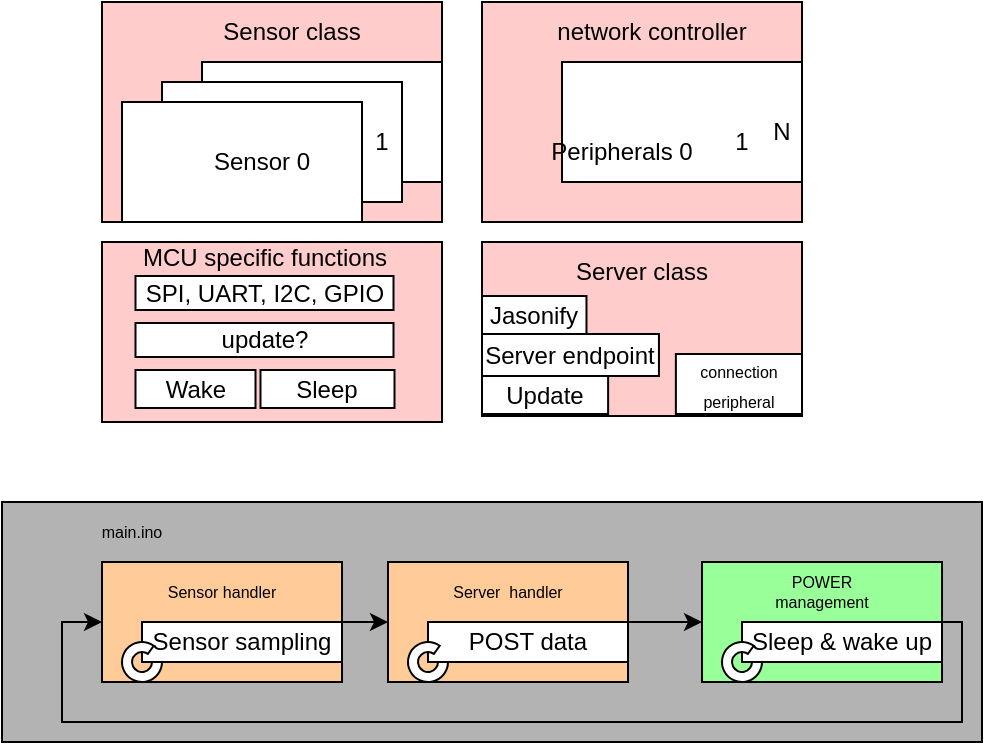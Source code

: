 <mxfile version="20.2.3" type="device" pages="10"><diagram id="RSoLUdDrpnM7BGKCeOOi" name="Architecture"><mxGraphModel dx="1209" dy="618" grid="1" gridSize="10" guides="1" tooltips="1" connect="1" arrows="1" fold="1" page="1" pageScale="1" pageWidth="1200" pageHeight="1920" math="0" shadow="0"><root><mxCell id="0"/><mxCell id="1" parent="0"/><mxCell id="5ivpp-B9hv08BV8iUgKE-71" value="" style="rounded=0;whiteSpace=wrap;html=1;fontSize=8;fillColor=#B3B3B3;" parent="1" vertex="1"><mxGeometry x="370" y="520" width="490" height="120" as="geometry"/></mxCell><mxCell id="5ivpp-B9hv08BV8iUgKE-11" value="" style="group" parent="1" vertex="1" connectable="0"><mxGeometry x="420" y="270" width="190" height="110" as="geometry"/></mxCell><mxCell id="5ivpp-B9hv08BV8iUgKE-4" value="N" style="text;html=1;strokeColor=none;fillColor=none;align=center;verticalAlign=middle;whiteSpace=wrap;rounded=0;" parent="5ivpp-B9hv08BV8iUgKE-11" vertex="1"><mxGeometry x="130" y="50" width="60" height="30" as="geometry"/></mxCell><mxCell id="5ivpp-B9hv08BV8iUgKE-41" value="" style="group" parent="5ivpp-B9hv08BV8iUgKE-11" vertex="1" connectable="0"><mxGeometry width="170" height="110" as="geometry"/></mxCell><mxCell id="5ivpp-B9hv08BV8iUgKE-9" value="" style="rounded=0;whiteSpace=wrap;html=1;fillColor=#FFCCCC;" parent="5ivpp-B9hv08BV8iUgKE-41" vertex="1"><mxGeometry width="170" height="110" as="geometry"/></mxCell><mxCell id="5ivpp-B9hv08BV8iUgKE-1" value="" style="rounded=0;whiteSpace=wrap;html=1;" parent="5ivpp-B9hv08BV8iUgKE-41" vertex="1"><mxGeometry x="50" y="30" width="120" height="60" as="geometry"/></mxCell><mxCell id="5ivpp-B9hv08BV8iUgKE-2" value="" style="rounded=0;whiteSpace=wrap;html=1;" parent="5ivpp-B9hv08BV8iUgKE-41" vertex="1"><mxGeometry x="30" y="40" width="120" height="60" as="geometry"/></mxCell><mxCell id="5ivpp-B9hv08BV8iUgKE-3" value="" style="rounded=0;whiteSpace=wrap;html=1;" parent="5ivpp-B9hv08BV8iUgKE-41" vertex="1"><mxGeometry x="10" y="50" width="120" height="60" as="geometry"/></mxCell><mxCell id="5ivpp-B9hv08BV8iUgKE-5" value="1" style="text;html=1;strokeColor=none;fillColor=none;align=center;verticalAlign=middle;whiteSpace=wrap;rounded=0;" parent="5ivpp-B9hv08BV8iUgKE-41" vertex="1"><mxGeometry x="110" y="55" width="60" height="30" as="geometry"/></mxCell><mxCell id="5ivpp-B9hv08BV8iUgKE-6" value="Sensor 0" style="text;html=1;strokeColor=none;fillColor=none;align=center;verticalAlign=middle;whiteSpace=wrap;rounded=0;" parent="5ivpp-B9hv08BV8iUgKE-41" vertex="1"><mxGeometry x="50" y="65" width="60" height="30" as="geometry"/></mxCell><mxCell id="5ivpp-B9hv08BV8iUgKE-10" value="Sensor class" style="text;html=1;strokeColor=none;fillColor=none;align=center;verticalAlign=middle;whiteSpace=wrap;rounded=0;" parent="5ivpp-B9hv08BV8iUgKE-41" vertex="1"><mxGeometry x="40" width="110" height="30" as="geometry"/></mxCell><mxCell id="5ivpp-B9hv08BV8iUgKE-12" value="" style="group" parent="1" vertex="1" connectable="0"><mxGeometry x="600" y="270" width="190" height="110" as="geometry"/></mxCell><mxCell id="5ivpp-B9hv08BV8iUgKE-13" value="" style="rounded=0;whiteSpace=wrap;html=1;fillColor=#FFCCCC;" parent="5ivpp-B9hv08BV8iUgKE-12" vertex="1"><mxGeometry x="10" width="160" height="110" as="geometry"/></mxCell><mxCell id="5ivpp-B9hv08BV8iUgKE-14" value="" style="rounded=0;whiteSpace=wrap;html=1;" parent="5ivpp-B9hv08BV8iUgKE-12" vertex="1"><mxGeometry x="50" y="30" width="120" height="60" as="geometry"/></mxCell><mxCell id="5ivpp-B9hv08BV8iUgKE-17" value="N" style="text;html=1;strokeColor=none;fillColor=none;align=center;verticalAlign=middle;whiteSpace=wrap;rounded=0;" parent="5ivpp-B9hv08BV8iUgKE-12" vertex="1"><mxGeometry x="130" y="50" width="60" height="30" as="geometry"/></mxCell><mxCell id="5ivpp-B9hv08BV8iUgKE-18" value="1" style="text;html=1;strokeColor=none;fillColor=none;align=center;verticalAlign=middle;whiteSpace=wrap;rounded=0;" parent="5ivpp-B9hv08BV8iUgKE-12" vertex="1"><mxGeometry x="110" y="55" width="60" height="30" as="geometry"/></mxCell><mxCell id="5ivpp-B9hv08BV8iUgKE-19" value="Peripherals 0" style="text;html=1;strokeColor=none;fillColor=none;align=center;verticalAlign=middle;whiteSpace=wrap;rounded=0;" parent="5ivpp-B9hv08BV8iUgKE-12" vertex="1"><mxGeometry x="40" y="60" width="80" height="30" as="geometry"/></mxCell><mxCell id="5ivpp-B9hv08BV8iUgKE-20" value="network controller" style="text;html=1;strokeColor=none;fillColor=none;align=center;verticalAlign=middle;whiteSpace=wrap;rounded=0;" parent="5ivpp-B9hv08BV8iUgKE-12" vertex="1"><mxGeometry x="40" width="110" height="30" as="geometry"/></mxCell><mxCell id="5ivpp-B9hv08BV8iUgKE-39" value="" style="group" parent="1" vertex="1" connectable="0"><mxGeometry x="610" y="390" width="160" height="87" as="geometry"/></mxCell><mxCell id="5ivpp-B9hv08BV8iUgKE-33" value="" style="rounded=0;whiteSpace=wrap;html=1;fillColor=#FFCCCC;container=0;" parent="5ivpp-B9hv08BV8iUgKE-39" vertex="1"><mxGeometry width="160" height="87" as="geometry"/></mxCell><mxCell id="5ivpp-B9hv08BV8iUgKE-34" value="Server class" style="text;html=1;strokeColor=none;fillColor=none;align=center;verticalAlign=middle;whiteSpace=wrap;rounded=0;container=0;" parent="5ivpp-B9hv08BV8iUgKE-39" vertex="1"><mxGeometry x="8.941" width="142.118" height="30" as="geometry"/></mxCell><mxCell id="5ivpp-B9hv08BV8iUgKE-35" value="Server endpoint" style="rounded=0;whiteSpace=wrap;html=1;container=0;" parent="5ivpp-B9hv08BV8iUgKE-39" vertex="1"><mxGeometry y="46" width="88.471" height="21" as="geometry"/></mxCell><mxCell id="5ivpp-B9hv08BV8iUgKE-36" value="Jasonify" style="rounded=0;whiteSpace=wrap;html=1;container=0;" parent="5ivpp-B9hv08BV8iUgKE-39" vertex="1"><mxGeometry y="27" width="52.235" height="19" as="geometry"/></mxCell><mxCell id="5ivpp-B9hv08BV8iUgKE-37" value="Update" style="rounded=0;whiteSpace=wrap;html=1;container=0;" parent="5ivpp-B9hv08BV8iUgKE-39" vertex="1"><mxGeometry y="67" width="63.059" height="19" as="geometry"/></mxCell><mxCell id="5ivpp-B9hv08BV8iUgKE-40" value="&lt;p&gt;&lt;font style=&quot;font-size: 8px;&quot;&gt;connection&lt;br&gt;&lt;/font&gt;&lt;font style=&quot;font-size: 8px;&quot;&gt;peripheral&lt;/font&gt;&lt;/p&gt;" style="rounded=0;whiteSpace=wrap;html=1;container=0;" parent="5ivpp-B9hv08BV8iUgKE-39" vertex="1"><mxGeometry x="96.941" y="56" width="63.059" height="30" as="geometry"/></mxCell><mxCell id="5ivpp-B9hv08BV8iUgKE-42" value="" style="group" parent="1" vertex="1" connectable="0"><mxGeometry x="420" y="390" width="170" height="100" as="geometry"/></mxCell><mxCell id="5ivpp-B9hv08BV8iUgKE-25" value="" style="rounded=0;whiteSpace=wrap;html=1;fillColor=#FFCCCC;container=0;" parent="5ivpp-B9hv08BV8iUgKE-42" vertex="1"><mxGeometry width="170" height="90" as="geometry"/></mxCell><mxCell id="5ivpp-B9hv08BV8iUgKE-32" value="MCU specific functions" style="text;html=1;strokeColor=none;fillColor=none;align=center;verticalAlign=middle;whiteSpace=wrap;rounded=0;container=0;" parent="5ivpp-B9hv08BV8iUgKE-42" vertex="1"><mxGeometry x="6" y="-7" width="151" height="30" as="geometry"/></mxCell><mxCell id="5ivpp-B9hv08BV8iUgKE-26" value="SPI, UART, I2C, GPIO" style="rounded=0;whiteSpace=wrap;html=1;container=0;" parent="5ivpp-B9hv08BV8iUgKE-42" vertex="1"><mxGeometry x="16.75" y="17" width="129" height="17" as="geometry"/></mxCell><mxCell id="5ivpp-B9hv08BV8iUgKE-28" value="Wake" style="rounded=0;whiteSpace=wrap;html=1;container=0;" parent="5ivpp-B9hv08BV8iUgKE-42" vertex="1"><mxGeometry x="16.75" y="64" width="60" height="19" as="geometry"/></mxCell><mxCell id="5ivpp-B9hv08BV8iUgKE-27" value="Sleep" style="rounded=0;whiteSpace=wrap;html=1;container=0;" parent="5ivpp-B9hv08BV8iUgKE-42" vertex="1"><mxGeometry x="79.25" y="64" width="67" height="19" as="geometry"/></mxCell><mxCell id="5ivpp-B9hv08BV8iUgKE-38" value="update?" style="rounded=0;whiteSpace=wrap;html=1;container=0;" parent="5ivpp-B9hv08BV8iUgKE-42" vertex="1"><mxGeometry x="16.75" y="40.5" width="129" height="17" as="geometry"/></mxCell><mxCell id="5ivpp-B9hv08BV8iUgKE-70" value="" style="group" parent="1" vertex="1" connectable="0"><mxGeometry x="400" y="550" width="450" height="80" as="geometry"/></mxCell><mxCell id="5ivpp-B9hv08BV8iUgKE-49" value="" style="group" parent="5ivpp-B9hv08BV8iUgKE-70" vertex="1" connectable="0"><mxGeometry x="20" width="120" height="60" as="geometry"/></mxCell><mxCell id="5ivpp-B9hv08BV8iUgKE-44" value="" style="rounded=0;whiteSpace=wrap;html=1;fontSize=8;fillColor=#FFCC99;" parent="5ivpp-B9hv08BV8iUgKE-49" vertex="1"><mxGeometry width="120" height="60" as="geometry"/></mxCell><mxCell id="5ivpp-B9hv08BV8iUgKE-45" value="Sensor handler" style="text;html=1;strokeColor=none;fillColor=none;align=center;verticalAlign=middle;whiteSpace=wrap;rounded=0;fontSize=8;" parent="5ivpp-B9hv08BV8iUgKE-49" vertex="1"><mxGeometry x="30" width="60" height="30" as="geometry"/></mxCell><mxCell id="5ivpp-B9hv08BV8iUgKE-47" value="Sensor sampling" style="rounded=0;whiteSpace=wrap;html=1;" parent="5ivpp-B9hv08BV8iUgKE-49" vertex="1"><mxGeometry x="20" y="30" width="100" height="20" as="geometry"/></mxCell><mxCell id="5ivpp-B9hv08BV8iUgKE-48" value="" style="verticalLabelPosition=bottom;verticalAlign=top;html=1;shape=mxgraph.basic.partConcEllipse;startAngle=0.25;endAngle=0.1;arcWidth=0.5;fontSize=8;fillColor=#FFFFFF;" parent="5ivpp-B9hv08BV8iUgKE-49" vertex="1"><mxGeometry x="10" y="40" width="20" height="20" as="geometry"/></mxCell><mxCell id="5ivpp-B9hv08BV8iUgKE-55" value="" style="group;fillColor=#66FF66;" parent="5ivpp-B9hv08BV8iUgKE-70" vertex="1" connectable="0"><mxGeometry x="163" width="120" height="60" as="geometry"/></mxCell><mxCell id="5ivpp-B9hv08BV8iUgKE-56" value="" style="rounded=0;whiteSpace=wrap;html=1;fontSize=8;fillColor=#FFCC99;" parent="5ivpp-B9hv08BV8iUgKE-55" vertex="1"><mxGeometry width="120" height="60" as="geometry"/></mxCell><mxCell id="5ivpp-B9hv08BV8iUgKE-57" value="Server&amp;nbsp; handler" style="text;html=1;strokeColor=none;fillColor=none;align=center;verticalAlign=middle;whiteSpace=wrap;rounded=0;fontSize=8;" parent="5ivpp-B9hv08BV8iUgKE-55" vertex="1"><mxGeometry x="30" width="60" height="30" as="geometry"/></mxCell><mxCell id="5ivpp-B9hv08BV8iUgKE-58" value="POST data" style="rounded=0;whiteSpace=wrap;html=1;" parent="5ivpp-B9hv08BV8iUgKE-55" vertex="1"><mxGeometry x="20" y="30" width="100" height="20" as="geometry"/></mxCell><mxCell id="5ivpp-B9hv08BV8iUgKE-59" value="" style="verticalLabelPosition=bottom;verticalAlign=top;html=1;shape=mxgraph.basic.partConcEllipse;startAngle=0.25;endAngle=0.1;arcWidth=0.5;fontSize=8;fillColor=#FFFFFF;" parent="5ivpp-B9hv08BV8iUgKE-55" vertex="1"><mxGeometry x="10" y="40" width="20" height="20" as="geometry"/></mxCell><mxCell id="5ivpp-B9hv08BV8iUgKE-61" value="" style="group" parent="5ivpp-B9hv08BV8iUgKE-70" vertex="1" connectable="0"><mxGeometry x="320" width="120" height="60" as="geometry"/></mxCell><mxCell id="5ivpp-B9hv08BV8iUgKE-62" value="" style="rounded=0;whiteSpace=wrap;html=1;fontSize=8;fillColor=#99FF99;" parent="5ivpp-B9hv08BV8iUgKE-61" vertex="1"><mxGeometry width="120" height="60" as="geometry"/></mxCell><mxCell id="5ivpp-B9hv08BV8iUgKE-63" value="POWER management" style="text;html=1;strokeColor=none;fillColor=none;align=center;verticalAlign=middle;whiteSpace=wrap;rounded=0;fontSize=8;" parent="5ivpp-B9hv08BV8iUgKE-61" vertex="1"><mxGeometry x="30" width="60" height="30" as="geometry"/></mxCell><mxCell id="5ivpp-B9hv08BV8iUgKE-64" value="Sleep &amp;amp; wake up" style="rounded=0;whiteSpace=wrap;html=1;" parent="5ivpp-B9hv08BV8iUgKE-61" vertex="1"><mxGeometry x="20" y="30" width="100" height="20" as="geometry"/></mxCell><mxCell id="5ivpp-B9hv08BV8iUgKE-65" value="" style="verticalLabelPosition=bottom;verticalAlign=top;html=1;shape=mxgraph.basic.partConcEllipse;startAngle=0.25;endAngle=0.1;arcWidth=0.5;fontSize=8;fillColor=#FFFFFF;" parent="5ivpp-B9hv08BV8iUgKE-61" vertex="1"><mxGeometry x="10" y="40" width="20" height="20" as="geometry"/></mxCell><mxCell id="5ivpp-B9hv08BV8iUgKE-67" style="edgeStyle=orthogonalEdgeStyle;rounded=0;orthogonalLoop=1;jettySize=auto;html=1;fontSize=8;" parent="5ivpp-B9hv08BV8iUgKE-70" source="5ivpp-B9hv08BV8iUgKE-44" target="5ivpp-B9hv08BV8iUgKE-56" edge="1"><mxGeometry relative="1" as="geometry"/></mxCell><mxCell id="5ivpp-B9hv08BV8iUgKE-68" style="edgeStyle=orthogonalEdgeStyle;rounded=0;orthogonalLoop=1;jettySize=auto;html=1;fontSize=8;" parent="5ivpp-B9hv08BV8iUgKE-70" source="5ivpp-B9hv08BV8iUgKE-56" target="5ivpp-B9hv08BV8iUgKE-62" edge="1"><mxGeometry relative="1" as="geometry"/></mxCell><mxCell id="5ivpp-B9hv08BV8iUgKE-69" style="edgeStyle=orthogonalEdgeStyle;rounded=0;orthogonalLoop=1;jettySize=auto;html=1;entryX=0;entryY=0.5;entryDx=0;entryDy=0;fontSize=8;" parent="5ivpp-B9hv08BV8iUgKE-70" source="5ivpp-B9hv08BV8iUgKE-62" target="5ivpp-B9hv08BV8iUgKE-44" edge="1"><mxGeometry relative="1" as="geometry"><Array as="points"><mxPoint x="450" y="30"/><mxPoint x="450" y="80"/><mxPoint y="80"/><mxPoint y="30"/></Array></mxGeometry></mxCell><mxCell id="5ivpp-B9hv08BV8iUgKE-72" value="main.ino" style="text;html=1;strokeColor=none;fillColor=none;align=center;verticalAlign=middle;whiteSpace=wrap;rounded=0;fontSize=8;" parent="1" vertex="1"><mxGeometry x="370" y="520" width="130" height="30" as="geometry"/></mxCell></root></mxGraphModel></diagram><diagram id="fp3u6MwE2MAtstLcApC6" name="Sensor class"><mxGraphModel dx="1209" dy="618" grid="1" gridSize="10" guides="1" tooltips="1" connect="1" arrows="1" fold="1" page="1" pageScale="1" pageWidth="1200" pageHeight="1920" math="0" shadow="0"><root><mxCell id="0"/><mxCell id="1" parent="0"/><mxCell id="n8Vp1CM-3TMLAem5Zwzd-2" value="" style="rounded=0;whiteSpace=wrap;html=1;fillColor=#FFCCCC;container=0;" parent="1" vertex="1"><mxGeometry x="280" y="310" width="700" height="80" as="geometry"/></mxCell><mxCell id="n8Vp1CM-3TMLAem5Zwzd-5" value="" style="rounded=0;whiteSpace=wrap;html=1;container=0;" parent="1" vertex="1"><mxGeometry x="295" y="340" width="140" height="30" as="geometry"/></mxCell><mxCell id="n8Vp1CM-3TMLAem5Zwzd-7" value="int read(&amp;amp;(float) buffer)" style="text;html=1;strokeColor=none;fillColor=none;align=center;verticalAlign=middle;whiteSpace=wrap;rounded=0;container=0;" parent="1" vertex="1"><mxGeometry x="295" y="340" width="135" height="30" as="geometry"/></mxCell><mxCell id="n8Vp1CM-3TMLAem5Zwzd-8" value="Sensor class" style="text;html=1;strokeColor=none;fillColor=none;align=center;verticalAlign=middle;whiteSpace=wrap;rounded=0;container=0;" parent="1" vertex="1"><mxGeometry x="280" y="310" width="110" height="30" as="geometry"/></mxCell><mxCell id="N1tx4W_AbCYvUja-LKDV-9" value="" style="group" parent="1" vertex="1" connectable="0"><mxGeometry x="705" y="340" width="120" height="30" as="geometry"/></mxCell><mxCell id="N1tx4W_AbCYvUja-LKDV-7" value="" style="rounded=0;whiteSpace=wrap;html=1;container=0;" parent="N1tx4W_AbCYvUja-LKDV-9" vertex="1"><mxGeometry width="120" height="30" as="geometry"/></mxCell><mxCell id="N1tx4W_AbCYvUja-LKDV-8" value="void awake()" style="text;html=1;strokeColor=none;fillColor=none;align=center;verticalAlign=middle;whiteSpace=wrap;rounded=0;container=0;" parent="N1tx4W_AbCYvUja-LKDV-9" vertex="1"><mxGeometry x="25" width="75" height="30" as="geometry"/></mxCell><mxCell id="N1tx4W_AbCYvUja-LKDV-10" value="" style="group" parent="1" vertex="1" connectable="0"><mxGeometry x="445" y="340" width="120" height="30" as="geometry"/></mxCell><mxCell id="N1tx4W_AbCYvUja-LKDV-1" value="" style="rounded=0;whiteSpace=wrap;html=1;container=0;" parent="N1tx4W_AbCYvUja-LKDV-10" vertex="1"><mxGeometry width="120" height="30" as="geometry"/></mxCell><mxCell id="N1tx4W_AbCYvUja-LKDV-2" value="void init()" style="text;html=1;strokeColor=none;fillColor=none;align=center;verticalAlign=middle;whiteSpace=wrap;rounded=0;container=0;" parent="N1tx4W_AbCYvUja-LKDV-10" vertex="1"><mxGeometry x="25" width="70" height="30" as="geometry"/></mxCell><mxCell id="N1tx4W_AbCYvUja-LKDV-11" value="" style="group" parent="1" vertex="1" connectable="0"><mxGeometry x="575" y="340" width="120" height="30" as="geometry"/></mxCell><mxCell id="N1tx4W_AbCYvUja-LKDV-3" value="" style="rounded=0;whiteSpace=wrap;html=1;container=0;" parent="N1tx4W_AbCYvUja-LKDV-11" vertex="1"><mxGeometry width="120" height="30" as="geometry"/></mxCell><mxCell id="N1tx4W_AbCYvUja-LKDV-4" value="void sleep()" style="text;html=1;strokeColor=none;fillColor=none;align=center;verticalAlign=middle;whiteSpace=wrap;rounded=0;container=0;" parent="N1tx4W_AbCYvUja-LKDV-11" vertex="1"><mxGeometry x="30" width="70" height="30" as="geometry"/></mxCell><mxCell id="32XuDvORgswapqjsmbvu-1" value="" style="group" parent="1" vertex="1" connectable="0"><mxGeometry x="840" y="340" width="120" height="30" as="geometry"/></mxCell><mxCell id="32XuDvORgswapqjsmbvu-2" value="string sensorId" style="rounded=0;whiteSpace=wrap;html=1;container=0;" parent="32XuDvORgswapqjsmbvu-1" vertex="1"><mxGeometry width="120" height="30" as="geometry"/></mxCell></root></mxGraphModel></diagram><diagram id="_cI3kiAggDDTjnFDXQgN" name="MCU specific functions"><mxGraphModel dx="1209" dy="618" grid="1" gridSize="10" guides="1" tooltips="1" connect="1" arrows="1" fold="1" page="1" pageScale="1" pageWidth="1200" pageHeight="1920" math="0" shadow="0"><root><mxCell id="0"/><mxCell id="1" parent="0"/><mxCell id="ziLp_nE8o6wVcYQbOHBw-1" value="" style="rounded=0;whiteSpace=wrap;html=1;fillColor=#FFCCCC;container=0;" parent="1" vertex="1"><mxGeometry x="500" y="207" width="220" height="140" as="geometry"/></mxCell><mxCell id="ziLp_nE8o6wVcYQbOHBw-2" value="MCU specific functions" style="text;html=1;strokeColor=none;fillColor=none;align=center;verticalAlign=middle;whiteSpace=wrap;rounded=0;container=0;" parent="1" vertex="1"><mxGeometry x="556" y="200" width="151" height="30" as="geometry"/></mxCell><mxCell id="ziLp_nE8o6wVcYQbOHBw-3" value="{&lt;br&gt;SPI, UART, I2C, GPIO&lt;br&gt;}&lt;br&gt;channels" style="rounded=0;whiteSpace=wrap;html=1;container=0;" parent="1" vertex="1"><mxGeometry x="591" y="277" width="129" height="60" as="geometry"/></mxCell><mxCell id="ziLp_nE8o6wVcYQbOHBw-5" value="void sleep(time?)" style="rounded=0;whiteSpace=wrap;html=1;container=0;" parent="1" vertex="1"><mxGeometry x="510" y="258" width="110" height="19" as="geometry"/></mxCell><mxCell id="QZiiQvVcHhH7rY8qsTo4-1" value="update" style="rounded=0;whiteSpace=wrap;html=1;container=0;" parent="1" vertex="1"><mxGeometry x="576.5" y="239" width="110" height="19" as="geometry"/></mxCell></root></mxGraphModel></diagram><diagram id="-l7_fNcIbscLqtEW08Bb" name="main_file"><mxGraphModel dx="1209" dy="618" grid="1" gridSize="10" guides="1" tooltips="1" connect="1" arrows="1" fold="1" page="1" pageScale="1" pageWidth="1200" pageHeight="1920" math="0" shadow="0"><root><mxCell id="0"/><mxCell id="1" parent="0"/><mxCell id="_LBFoKvOHOpGXXSkP2kk-2" value="&lt;h1&gt;Sensor system declaration&lt;/h1&gt;&lt;div&gt;sensor declaration&lt;/div&gt;&lt;div&gt;&lt;br&gt;&lt;/div&gt;&lt;div&gt;communication declaration&lt;/div&gt;&lt;div&gt;&lt;br&gt;&lt;/div&gt;&lt;div&gt;sleep time&lt;/div&gt;&lt;div&gt;&lt;br&gt;&lt;/div&gt;&lt;div&gt;server endpoint&lt;/div&gt;&lt;div&gt;&lt;br&gt;&lt;/div&gt;&lt;div&gt;&lt;br&gt;&lt;/div&gt;&lt;div&gt;&lt;br&gt;&lt;/div&gt;&lt;div&gt;&lt;br&gt;&lt;/div&gt;" style="text;html=1;strokeColor=none;fillColor=none;spacing=5;spacingTop=-20;whiteSpace=wrap;overflow=hidden;rounded=0;" parent="1" vertex="1"><mxGeometry x="520" y="150" width="190" height="190" as="geometry"/></mxCell></root></mxGraphModel></diagram><diagram id="6GADbQu1e00t6SUDpuN8" name="payload format"><mxGraphModel dx="2409" dy="618" grid="1" gridSize="10" guides="1" tooltips="1" connect="1" arrows="1" fold="1" page="1" pageScale="1" pageWidth="1200" pageHeight="1920" math="0" shadow="0"><root><mxCell id="0"/><mxCell id="1" parent="0"/><mxCell id="9VMDG4oaieqvkfzMd5wL-1" value="&lt;font style=&quot;font-size: 12px;&quot;&gt;1: {&quot;moduleId&quot;: { &quot;epoc&quot;: long,&quot;sensorId(unit)&quot;: float, &quot;sensorIdn(unit)&quot;: float, ...}}&lt;br&gt;2: {&quot;module id&quot;: string,&amp;nbsp; &quot;epoc&quot;: long,&quot;sensorId(unit)&quot;: float, &quot;sensorIdn(unit)&quot;: float, ...}&lt;br&gt;3: {&quot;moduleId&quot;: { &quot;epoc&quot;:{ &quot;val&quot;: long, &quot;unit&quot;: epoc},&quot;sensorId&quot;: { &quot;val&quot;: float, &quot;unit&quot;: Xunit}}}..}}&lt;br&gt;3: {&quot;moduleId&quot;: [ {&quot;epoc&quot;:{ &quot;val&quot;: long, &quot;unit&quot;: epoc}},{&quot;sensorId&quot;: { &quot;val&quot;: float, &quot;unit&quot;: Xunit},]}&lt;/font&gt;&lt;span style=&quot;font-size: 36px;&quot;&gt;&lt;br&gt;&lt;/span&gt;" style="text;html=1;strokeColor=none;fillColor=none;spacing=5;spacingTop=-20;whiteSpace=wrap;overflow=hidden;rounded=0;" parent="1" vertex="1"><mxGeometry x="-830" y="190" width="510" height="90" as="geometry"/></mxCell></root></mxGraphModel></diagram><diagram id="Iq33XY_FpMSS2EmLt5z6" name="high-level-diagram"><mxGraphModel dx="1727" dy="883" grid="1" gridSize="10" guides="1" tooltips="1" connect="1" arrows="1" fold="1" page="1" pageScale="1" pageWidth="1200" pageHeight="1920" math="0" shadow="0"><root><mxCell id="0"/><mxCell id="1" parent="0"/><mxCell id="cxw_ffdmflt0r7_vb20h-3" value="Sleep" style="rounded=0;whiteSpace=wrap;html=1;fillColor=#97D077;" parent="1" vertex="1"><mxGeometry x="170" y="520" width="120" height="60" as="geometry"/></mxCell><mxCell id="cxw_ffdmflt0r7_vb20h-25" style="edgeStyle=orthogonalEdgeStyle;rounded=0;orthogonalLoop=1;jettySize=auto;html=1;entryX=0;entryY=0.5;entryDx=0;entryDy=0;fontSize=10;" parent="1" source="cxw_ffdmflt0r7_vb20h-4" target="cxw_ffdmflt0r7_vb20h-17" edge="1"><mxGeometry relative="1" as="geometry"/></mxCell><mxCell id="cxw_ffdmflt0r7_vb20h-4" value="Sample sensors" style="rounded=0;whiteSpace=wrap;html=1;fillColor=#A9C4EB;" parent="1" vertex="1"><mxGeometry x="570" y="170" width="120" height="60" as="geometry"/></mxCell><mxCell id="cxw_ffdmflt0r7_vb20h-28" style="edgeStyle=orthogonalEdgeStyle;rounded=0;orthogonalLoop=1;jettySize=auto;html=1;entryX=0.5;entryY=0;entryDx=0;entryDy=0;fontSize=10;" parent="1" source="cxw_ffdmflt0r7_vb20h-5" target="cxw_ffdmflt0r7_vb20h-27" edge="1"><mxGeometry relative="1" as="geometry"/></mxCell><mxCell id="cxw_ffdmflt0r7_vb20h-5" value="Enable modem GPRS" style="rounded=0;whiteSpace=wrap;html=1;fillColor=#2BCEFF;" parent="1" vertex="1"><mxGeometry x="390" y="280" width="120" height="60" as="geometry"/></mxCell><mxCell id="cxw_ffdmflt0r7_vb20h-35" style="edgeStyle=orthogonalEdgeStyle;rounded=0;orthogonalLoop=1;jettySize=auto;html=1;entryX=0;entryY=0.5;entryDx=0;entryDy=0;fontSize=10;" parent="1" source="cxw_ffdmflt0r7_vb20h-8" target="cxw_ffdmflt0r7_vb20h-34" edge="1"><mxGeometry relative="1" as="geometry"/></mxCell><mxCell id="cxw_ffdmflt0r7_vb20h-8" value="SD Temp data" style="rounded=0;whiteSpace=wrap;html=1;fillColor=#919191;" parent="1" vertex="1"><mxGeometry x="550" y="390" width="120" height="60" as="geometry"/></mxCell><mxCell id="cxw_ffdmflt0r7_vb20h-11" style="edgeStyle=orthogonalEdgeStyle;rounded=0;orthogonalLoop=1;jettySize=auto;html=1;entryX=0.5;entryY=0;entryDx=0;entryDy=0;" parent="1" source="cxw_ffdmflt0r7_vb20h-9" target="cxw_ffdmflt0r7_vb20h-10" edge="1"><mxGeometry relative="1" as="geometry"/></mxCell><mxCell id="cxw_ffdmflt0r7_vb20h-9" value="Wakeup" style="rounded=0;whiteSpace=wrap;html=1;fillColor=#FF3333;" parent="1" vertex="1"><mxGeometry x="170" y="180" width="120" height="60" as="geometry"/></mxCell><mxCell id="cxw_ffdmflt0r7_vb20h-23" style="edgeStyle=orthogonalEdgeStyle;rounded=0;orthogonalLoop=1;jettySize=auto;html=1;entryX=0.5;entryY=0;entryDx=0;entryDy=0;fontSize=10;" parent="1" source="cxw_ffdmflt0r7_vb20h-10" target="cxw_ffdmflt0r7_vb20h-12" edge="1"><mxGeometry relative="1" as="geometry"/></mxCell><mxCell id="cxw_ffdmflt0r7_vb20h-10" value="Read battery voltage" style="rounded=0;whiteSpace=wrap;html=1;" parent="1" vertex="1"><mxGeometry x="170" y="280" width="120" height="60" as="geometry"/></mxCell><mxCell id="cxw_ffdmflt0r7_vb20h-14" style="edgeStyle=orthogonalEdgeStyle;rounded=0;orthogonalLoop=1;jettySize=auto;html=1;" parent="1" source="cxw_ffdmflt0r7_vb20h-12" target="cxw_ffdmflt0r7_vb20h-3" edge="1"><mxGeometry relative="1" as="geometry"/></mxCell><mxCell id="cxw_ffdmflt0r7_vb20h-16" style="edgeStyle=orthogonalEdgeStyle;rounded=0;orthogonalLoop=1;jettySize=auto;html=1;entryX=0;entryY=0.5;entryDx=0;entryDy=0;" parent="1" source="cxw_ffdmflt0r7_vb20h-12" target="cxw_ffdmflt0r7_vb20h-15" edge="1"><mxGeometry relative="1" as="geometry"/></mxCell><mxCell id="cxw_ffdmflt0r7_vb20h-12" value="&lt;font style=&quot;font-size: 10px;&quot;&gt;Battery LOW?&lt;/font&gt;" style="rhombus;whiteSpace=wrap;html=1;fillColor=#FFD966;" parent="1" vertex="1"><mxGeometry x="190" y="380" width="80" height="80" as="geometry"/></mxCell><mxCell id="cxw_ffdmflt0r7_vb20h-24" style="edgeStyle=orthogonalEdgeStyle;rounded=0;orthogonalLoop=1;jettySize=auto;html=1;entryX=0;entryY=0.5;entryDx=0;entryDy=0;fontSize=10;" parent="1" source="cxw_ffdmflt0r7_vb20h-15" target="cxw_ffdmflt0r7_vb20h-4" edge="1"><mxGeometry relative="1" as="geometry"/></mxCell><mxCell id="cxw_ffdmflt0r7_vb20h-15" value="ENABLE Sensors &amp;amp; wait for sensor equilibrium state" style="rounded=0;whiteSpace=wrap;html=1;fillColor=#7EA6E0;" parent="1" vertex="1"><mxGeometry x="410" y="170" width="120" height="60" as="geometry"/></mxCell><mxCell id="cxw_ffdmflt0r7_vb20h-20" style="edgeStyle=orthogonalEdgeStyle;rounded=0;orthogonalLoop=1;jettySize=auto;html=1;entryX=0;entryY=0.5;entryDx=0;entryDy=0;fontSize=10;" parent="1" source="cxw_ffdmflt0r7_vb20h-17" edge="1"><mxGeometry relative="1" as="geometry"><mxPoint x="890" y="200" as="targetPoint"/></mxGeometry></mxCell><mxCell id="cxw_ffdmflt0r7_vb20h-22" style="edgeStyle=orthogonalEdgeStyle;rounded=0;orthogonalLoop=1;jettySize=auto;html=1;entryX=0.5;entryY=0;entryDx=0;entryDy=0;fontSize=10;" parent="1" source="cxw_ffdmflt0r7_vb20h-17" target="cxw_ffdmflt0r7_vb20h-21" edge="1"><mxGeometry relative="1" as="geometry"/></mxCell><mxCell id="cxw_ffdmflt0r7_vb20h-17" value="&lt;font style=&quot;font-size: 10px;&quot;&gt;Sensor error?&lt;/font&gt;" style="rhombus;whiteSpace=wrap;html=1;fillColor=#FFD966;" parent="1" vertex="1"><mxGeometry x="740" y="160" width="80" height="80" as="geometry"/></mxCell><mxCell id="cxw_ffdmflt0r7_vb20h-19" value="SD log error" style="rounded=0;whiteSpace=wrap;html=1;fillColor=#919191;" parent="1" vertex="1"><mxGeometry x="890" y="170" width="120" height="60" as="geometry"/></mxCell><mxCell id="cxw_ffdmflt0r7_vb20h-30" style="edgeStyle=orthogonalEdgeStyle;rounded=0;orthogonalLoop=1;jettySize=auto;html=1;fontSize=10;" parent="1" source="cxw_ffdmflt0r7_vb20h-21" target="cxw_ffdmflt0r7_vb20h-29" edge="1"><mxGeometry relative="1" as="geometry"/></mxCell><mxCell id="cxw_ffdmflt0r7_vb20h-21" value="disable sensors" style="rounded=0;whiteSpace=wrap;html=1;fillColor=#97D077;" parent="1" vertex="1"><mxGeometry x="720" y="280" width="120" height="60" as="geometry"/></mxCell><mxCell id="cxw_ffdmflt0r7_vb20h-32" style="edgeStyle=orthogonalEdgeStyle;rounded=0;orthogonalLoop=1;jettySize=auto;html=1;entryX=0;entryY=0.5;entryDx=0;entryDy=0;fontSize=10;" parent="1" source="cxw_ffdmflt0r7_vb20h-27" target="cxw_ffdmflt0r7_vb20h-8" edge="1"><mxGeometry relative="1" as="geometry"/></mxCell><mxCell id="cxw_ffdmflt0r7_vb20h-39" style="edgeStyle=orthogonalEdgeStyle;rounded=0;orthogonalLoop=1;jettySize=auto;html=1;entryX=0.5;entryY=0;entryDx=0;entryDy=0;fontSize=10;" parent="1" source="cxw_ffdmflt0r7_vb20h-27" target="cxw_ffdmflt0r7_vb20h-38" edge="1"><mxGeometry relative="1" as="geometry"/></mxCell><mxCell id="cxw_ffdmflt0r7_vb20h-27" value="&lt;span style=&quot;font-size: 10px;&quot;&gt;GPRS SUCCESS?&lt;/span&gt;" style="rhombus;whiteSpace=wrap;html=1;fillColor=#FFD966;" parent="1" vertex="1"><mxGeometry x="410" y="380" width="80" height="80" as="geometry"/></mxCell><mxCell id="cxw_ffdmflt0r7_vb20h-31" style="edgeStyle=orthogonalEdgeStyle;rounded=0;orthogonalLoop=1;jettySize=auto;html=1;fontSize=10;" parent="1" source="cxw_ffdmflt0r7_vb20h-29" target="cxw_ffdmflt0r7_vb20h-5" edge="1"><mxGeometry relative="1" as="geometry"/></mxCell><mxCell id="cxw_ffdmflt0r7_vb20h-29" value="SD data store" style="rounded=0;whiteSpace=wrap;html=1;fillColor=#919191;" parent="1" vertex="1"><mxGeometry x="570" y="280" width="120" height="60" as="geometry"/></mxCell><mxCell id="cxw_ffdmflt0r7_vb20h-57" style="edgeStyle=orthogonalEdgeStyle;rounded=0;orthogonalLoop=1;jettySize=auto;html=1;entryX=0.75;entryY=0;entryDx=0;entryDy=0;fontSize=10;" parent="1" source="cxw_ffdmflt0r7_vb20h-34" target="cxw_ffdmflt0r7_vb20h-48" edge="1"><mxGeometry relative="1" as="geometry"><Array as="points"><mxPoint x="780" y="710"/><mxPoint x="480" y="710"/></Array></mxGeometry></mxCell><mxCell id="cxw_ffdmflt0r7_vb20h-34" value="SD log error" style="rounded=0;whiteSpace=wrap;html=1;fillColor=#919191;" parent="1" vertex="1"><mxGeometry x="720" y="390" width="120" height="60" as="geometry"/></mxCell><mxCell id="cxw_ffdmflt0r7_vb20h-41" style="edgeStyle=orthogonalEdgeStyle;rounded=0;orthogonalLoop=1;jettySize=auto;html=1;entryX=0;entryY=0.5;entryDx=0;entryDy=0;fontSize=10;" parent="1" source="cxw_ffdmflt0r7_vb20h-38" target="cxw_ffdmflt0r7_vb20h-40" edge="1"><mxGeometry relative="1" as="geometry"/></mxCell><mxCell id="cxw_ffdmflt0r7_vb20h-45" style="edgeStyle=orthogonalEdgeStyle;rounded=0;orthogonalLoop=1;jettySize=auto;html=1;entryX=0.5;entryY=0;entryDx=0;entryDy=0;fontSize=10;" parent="1" source="cxw_ffdmflt0r7_vb20h-38" target="cxw_ffdmflt0r7_vb20h-42" edge="1"><mxGeometry relative="1" as="geometry"/></mxCell><mxCell id="cxw_ffdmflt0r7_vb20h-38" value="&lt;span style=&quot;font-size: 10px;&quot;&gt;SD temp data?&lt;/span&gt;" style="rhombus;whiteSpace=wrap;html=1;fillColor=#FFD966;" parent="1" vertex="1"><mxGeometry x="410" y="500" width="80" height="80" as="geometry"/></mxCell><mxCell id="cxw_ffdmflt0r7_vb20h-44" style="edgeStyle=orthogonalEdgeStyle;rounded=0;orthogonalLoop=1;jettySize=auto;html=1;entryX=1;entryY=0.5;entryDx=0;entryDy=0;fontSize=10;" parent="1" source="cxw_ffdmflt0r7_vb20h-40" target="cxw_ffdmflt0r7_vb20h-42" edge="1"><mxGeometry relative="1" as="geometry"><Array as="points"><mxPoint x="700" y="540"/><mxPoint x="700" y="660"/></Array></mxGeometry></mxCell><mxCell id="cxw_ffdmflt0r7_vb20h-40" value="UPLOAD SD temp data" style="rounded=0;whiteSpace=wrap;html=1;strokeColor=#2BCEFF;fillColor=#2BCEFF;" parent="1" vertex="1"><mxGeometry x="550" y="510" width="120" height="60" as="geometry"/></mxCell><mxCell id="cxw_ffdmflt0r7_vb20h-49" style="edgeStyle=orthogonalEdgeStyle;rounded=0;orthogonalLoop=1;jettySize=auto;html=1;entryX=0.5;entryY=0;entryDx=0;entryDy=0;fontSize=10;" parent="1" source="cxw_ffdmflt0r7_vb20h-42" target="cxw_ffdmflt0r7_vb20h-48" edge="1"><mxGeometry relative="1" as="geometry"/></mxCell><mxCell id="cxw_ffdmflt0r7_vb20h-42" value="Upload current data" style="rounded=0;whiteSpace=wrap;html=1;fillColor=#2BCEFF;" parent="1" vertex="1"><mxGeometry x="390" y="630" width="120" height="60" as="geometry"/></mxCell><mxCell id="cxw_ffdmflt0r7_vb20h-50" style="edgeStyle=orthogonalEdgeStyle;rounded=0;orthogonalLoop=1;jettySize=auto;html=1;entryX=0.5;entryY=1;entryDx=0;entryDy=0;fontSize=10;" parent="1" source="cxw_ffdmflt0r7_vb20h-48" target="cxw_ffdmflt0r7_vb20h-3" edge="1"><mxGeometry relative="1" as="geometry"><mxPoint x="280" y="770" as="targetPoint"/></mxGeometry></mxCell><mxCell id="cxw_ffdmflt0r7_vb20h-48" value="Disable modem" style="rounded=0;whiteSpace=wrap;html=1;fillColor=#18718C;" parent="1" vertex="1"><mxGeometry x="390" y="770" width="120" height="60" as="geometry"/></mxCell><mxCell id="cxw_ffdmflt0r7_vb20h-51" value="Yes" style="text;html=1;strokeColor=none;fillColor=none;align=center;verticalAlign=middle;whiteSpace=wrap;rounded=0;fontSize=10;" parent="1" vertex="1"><mxGeometry x="820" y="170" width="60" height="30" as="geometry"/></mxCell><mxCell id="cxw_ffdmflt0r7_vb20h-52" value="No" style="text;html=1;strokeColor=none;fillColor=none;align=center;verticalAlign=middle;whiteSpace=wrap;rounded=0;fontSize=10;" parent="1" vertex="1"><mxGeometry x="770" y="240" width="60" height="30" as="geometry"/></mxCell><mxCell id="cxw_ffdmflt0r7_vb20h-53" value="No" style="text;html=1;strokeColor=none;fillColor=none;align=center;verticalAlign=middle;whiteSpace=wrap;rounded=0;fontSize=10;" parent="1" vertex="1"><mxGeometry x="490" y="390" width="60" height="30" as="geometry"/></mxCell><mxCell id="cxw_ffdmflt0r7_vb20h-54" value="Yes" style="text;html=1;strokeColor=none;fillColor=none;align=center;verticalAlign=middle;whiteSpace=wrap;rounded=0;fontSize=10;" parent="1" vertex="1"><mxGeometry x="450" y="460" width="60" height="30" as="geometry"/></mxCell><mxCell id="cxw_ffdmflt0r7_vb20h-55" value="Yes" style="text;html=1;strokeColor=none;fillColor=none;align=center;verticalAlign=middle;whiteSpace=wrap;rounded=0;fontSize=10;" parent="1" vertex="1"><mxGeometry x="490" y="510" width="60" height="30" as="geometry"/></mxCell><mxCell id="cxw_ffdmflt0r7_vb20h-56" value="No" style="text;html=1;strokeColor=none;fillColor=none;align=center;verticalAlign=middle;whiteSpace=wrap;rounded=0;fontSize=10;" parent="1" vertex="1"><mxGeometry x="450" y="580" width="60" height="30" as="geometry"/></mxCell><mxCell id="cxw_ffdmflt0r7_vb20h-58" value="Yes" style="text;html=1;strokeColor=none;fillColor=none;align=center;verticalAlign=middle;whiteSpace=wrap;rounded=0;fontSize=10;" parent="1" vertex="1"><mxGeometry x="230" y="470" width="60" height="30" as="geometry"/></mxCell><mxCell id="cxw_ffdmflt0r7_vb20h-60" value="No" style="text;html=1;strokeColor=none;fillColor=none;align=center;verticalAlign=middle;whiteSpace=wrap;rounded=0;fontSize=10;" parent="1" vertex="1"><mxGeometry x="270" y="390" width="60" height="30" as="geometry"/></mxCell></root></mxGraphModel></diagram><diagram id="nzMf50dGgoJUYPqFuWam" name="template approach"><mxGraphModel dx="1422" dy="727" grid="1" gridSize="10" guides="1" tooltips="1" connect="1" arrows="1" fold="1" page="1" pageScale="1" pageWidth="1200" pageHeight="1920" math="0" shadow="0"><root><mxCell id="0"/><mxCell id="1" parent="0"/><mxCell id="cfO90ivZgMCGaSCMNxXA-1" value="begin sensors&lt;br&gt;Wait for sensr reach equilibrium" style="rounded=0;whiteSpace=wrap;html=1;" parent="1" vertex="1"><mxGeometry x="350" y="865" width="120" height="60" as="geometry"/></mxCell><mxCell id="cfO90ivZgMCGaSCMNxXA-2" value="read sensors" style="rounded=0;whiteSpace=wrap;html=1;" parent="1" vertex="1"><mxGeometry x="350" y="945" width="120" height="60" as="geometry"/></mxCell><mxCell id="cfO90ivZgMCGaSCMNxXA-3" value="Stop sensors" style="rounded=0;whiteSpace=wrap;html=1;" parent="1" vertex="1"><mxGeometry x="350" y="1025" width="120" height="60" as="geometry"/></mxCell><mxCell id="cfO90ivZgMCGaSCMNxXA-4" value="report_data(T modem, SDclass)" style="rounded=0;whiteSpace=wrap;html=1;" parent="1" vertex="1"><mxGeometry x="220" y="1095" width="120" height="60" as="geometry"/></mxCell><mxCell id="cfO90ivZgMCGaSCMNxXA-5" value="upload data" style="rounded=0;whiteSpace=wrap;html=1;" parent="1" vertex="1"><mxGeometry x="220" y="1175" width="120" height="60" as="geometry"/></mxCell><mxCell id="cfO90ivZgMCGaSCMNxXA-6" value="Wake up&lt;br&gt;begin connection&lt;br&gt;get time&lt;br&gt;upload data&lt;br&gt;Sleep" style="rounded=0;whiteSpace=wrap;html=1;" parent="1" vertex="1"><mxGeometry x="360" y="1115" width="120" height="100" as="geometry"/></mxCell><mxCell id="cfO90ivZgMCGaSCMNxXA-7" value="Log error if any&lt;br&gt;Set data to json array" style="rounded=0;whiteSpace=wrap;html=1;" parent="1" vertex="1"><mxGeometry x="660" y="985" width="120" height="60" as="geometry"/></mxCell><mxCell id="cfO90ivZgMCGaSCMNxXA-9" style="edgeStyle=orthogonalEdgeStyle;rounded=0;orthogonalLoop=1;jettySize=auto;html=1;entryX=0.5;entryY=0;entryDx=0;entryDy=0;" parent="1" source="cfO90ivZgMCGaSCMNxXA-8" target="cfO90ivZgMCGaSCMNxXA-1" edge="1"><mxGeometry relative="1" as="geometry"/></mxCell><mxCell id="cfO90ivZgMCGaSCMNxXA-8" value="process sensors" style="rounded=0;whiteSpace=wrap;html=1;" parent="1" vertex="1"><mxGeometry x="220" y="790" width="120" height="60" as="geometry"/></mxCell><mxCell id="cfO90ivZgMCGaSCMNxXA-10" value="&lt;br&gt;enableSensor()&lt;br&gt;disableSensor()&lt;br&gt;(int) numberOfreadings&lt;br&gt;(String) sensorName[]&lt;br&gt;(String) samplesBuffer[]&lt;br&gt;getSamples()&lt;br&gt;calibrate()&lt;br&gt;(uLong) sensorStabilizeDelay&lt;br&gt;(String) unit[]&lt;br&gt;(int) status&lt;br&gt;(String) errorBuffer&lt;br&gt;(int)sensorStatus[]&lt;br&gt;begin()" style="rounded=1;whiteSpace=wrap;html=1;" parent="1" vertex="1"><mxGeometry x="120" y="135" width="165" height="200" as="geometry"/></mxCell><mxCell id="cfO90ivZgMCGaSCMNxXA-11" value="Sensor class attributes" style="text;html=1;strokeColor=none;fillColor=none;align=center;verticalAlign=middle;whiteSpace=wrap;rounded=0;" parent="1" vertex="1"><mxGeometry x="125" y="105" width="140" height="30" as="geometry"/></mxCell><mxCell id="cfO90ivZgMCGaSCMNxXA-12" value="processSensors&amp;lt;&amp;gt;(T... x)&lt;br&gt;ErrorBuffer&lt;br&gt;enableSensors()&lt;br&gt;sensorStabilizeDelay&lt;br&gt;readSensor()&lt;br&gt;stopSensors()&lt;br&gt;postData(T&amp;nbsp; com)&lt;br&gt;errorLog&lt;br&gt;payload&lt;br&gt;log&lt;br&gt;ReportErrorEndpoint()&lt;br&gt;generatePayload()" style="rounded=1;whiteSpace=wrap;html=1;" parent="1" vertex="1"><mxGeometry x="120" y="385" width="150" height="210" as="geometry"/></mxCell><mxCell id="cfO90ivZgMCGaSCMNxXA-13" value="SurfsideScience" style="text;html=1;strokeColor=none;fillColor=none;align=center;verticalAlign=middle;whiteSpace=wrap;rounded=0;" parent="1" vertex="1"><mxGeometry x="125" y="355" width="140" height="30" as="geometry"/></mxCell><mxCell id="cfO90ivZgMCGaSCMNxXA-14" value="enableModem()&lt;br&gt;disableModem()&lt;br&gt;getTime()&lt;br&gt;errorBuffer&lt;br&gt;status(error)&lt;br&gt;postData()&lt;br&gt;deviceName&lt;br&gt;begin()&lt;br&gt;establishConnection()&lt;br&gt;getTime()&lt;br&gt;dateTime" style="rounded=1;whiteSpace=wrap;html=1;" parent="1" vertex="1"><mxGeometry x="315" y="165" width="150" height="170" as="geometry"/></mxCell><mxCell id="cfO90ivZgMCGaSCMNxXA-15" value="Modem" style="text;html=1;strokeColor=none;fillColor=none;align=center;verticalAlign=middle;whiteSpace=wrap;rounded=0;" parent="1" vertex="1"><mxGeometry x="320" y="135" width="140" height="30" as="geometry"/></mxCell><mxCell id="cfO90ivZgMCGaSCMNxXA-16" value="begin()&lt;br&gt;sdStatus&lt;br&gt;errorBuffer&lt;br&gt;Storedata()&lt;br&gt;StoreErrorLog()&lt;br&gt;getTempData()" style="rounded=1;whiteSpace=wrap;html=1;" parent="1" vertex="1"><mxGeometry x="315" y="445" width="150" height="150" as="geometry"/></mxCell><mxCell id="cfO90ivZgMCGaSCMNxXA-17" value="SD" style="text;html=1;strokeColor=none;fillColor=none;align=center;verticalAlign=middle;whiteSpace=wrap;rounded=0;" parent="1" vertex="1"><mxGeometry x="315" y="415" width="140" height="30" as="geometry"/></mxCell><mxCell id="cfO90ivZgMCGaSCMNxXA-18" value="success&lt;br&gt;error&lt;br&gt;connected&lt;br&gt;" style="rounded=1;whiteSpace=wrap;html=1;" parent="1" vertex="1"><mxGeometry x="515" y="165" width="150" height="150" as="geometry"/></mxCell><mxCell id="cfO90ivZgMCGaSCMNxXA-19" value="surfsideScienceStructs" style="text;html=1;strokeColor=none;fillColor=none;align=center;verticalAlign=middle;whiteSpace=wrap;rounded=0;" parent="1" vertex="1"><mxGeometry x="520" y="135" width="140" height="30" as="geometry"/></mxCell><mxCell id="cfO90ivZgMCGaSCMNxXA-20" value="Sleep" style="rounded=1;whiteSpace=wrap;html=1;" parent="1" vertex="1"><mxGeometry x="510" y="445" width="150" height="150" as="geometry"/></mxCell><mxCell id="cfO90ivZgMCGaSCMNxXA-21" value="SleepFunction" style="text;html=1;strokeColor=none;fillColor=none;align=center;verticalAlign=middle;whiteSpace=wrap;rounded=0;" parent="1" vertex="1"><mxGeometry x="515" y="415" width="140" height="30" as="geometry"/></mxCell></root></mxGraphModel></diagram><diagram id="Z03UBTtb3FNDjZD4xgnn" name="tinygsmwrapper"><mxGraphModel dx="3887" dy="1373" grid="1" gridSize="10" guides="1" tooltips="1" connect="1" arrows="1" fold="1" page="1" pageScale="1" pageWidth="1200" pageHeight="1920" math="0" shadow="0"><root><mxCell id="0"/><mxCell id="1" parent="0"/><mxCell id="5jXt7vAb1yT8Df5TapuS-1" value="" style="group" parent="1" vertex="1" connectable="0"><mxGeometry x="-700" y="130" width="525" height="650" as="geometry"/></mxCell><mxCell id="5jXt7vAb1yT8Df5TapuS-2" value="" style="rounded=1;whiteSpace=wrap;html=1;" parent="5jXt7vAb1yT8Df5TapuS-1" vertex="1"><mxGeometry y="10" width="480" height="590" as="geometry"/></mxCell><mxCell id="5jXt7vAb1yT8Df5TapuS-3" value="&lt;font style=&quot;font-size: 24px;&quot;&gt;tinyGSMWrapper Class&lt;/font&gt;" style="rounded=1;whiteSpace=wrap;html=1;fillColor=#CCFF99;" parent="5jXt7vAb1yT8Df5TapuS-1" vertex="1"><mxGeometry x="70" y="10" width="340" height="30" as="geometry"/></mxCell><mxCell id="5jXt7vAb1yT8Df5TapuS-4" value="&lt;div&gt;&lt;br&gt;&lt;/div&gt;&lt;div&gt;void begin(const char* apn=&quot;web.digicelaruba.com&quot;, const char* gprsuser=&quot;&quot;,&amp;nbsp;&lt;/div&gt;&lt;div&gt;&lt;span style=&quot;white-space: pre;&quot;&gt;&#9;&lt;/span&gt;const char* gprspass=&quot;&quot;,&amp;nbsp;&lt;span style=&quot;background-color: initial;&quot;&gt;const char* server=&quot;surfside-db.brenchies.com&quot;, &lt;br&gt;&lt;span style=&quot;white-space: pre;&quot;&gt;&#9;&lt;/span&gt;const char* postPath=&quot;/observations&quot;, long successCode=201,&lt;/span&gt;&lt;/div&gt;&lt;div&gt;&lt;span style=&quot;white-space: pre;&quot;&gt;&#9;&lt;/span&gt;const char* contentType= &quot;application/json&quot;, long uart_baud=115200,&lt;br&gt;&lt;span style=&quot;white-space: pre;&quot;&gt;&#9;&lt;/span&gt;long pin_dtr=25, long pin_tx = 27,&lt;/div&gt;&lt;div&gt;&lt;span style=&quot;white-space: pre;&quot;&gt;&#9;&lt;/span&gt;long pin_rx=26, long pin_pwr=4, String devicename=&quot;SIMCom SIM7000&quot;)&lt;/div&gt;&lt;div&gt;&lt;br&gt;&lt;/div&gt;&lt;div&gt;void processErrorBuffer(String cause)&lt;/div&gt;&lt;div&gt;int isModemAlive(bool response=1, int trials=5)&lt;/div&gt;&lt;div&gt;void sendPwrPulse(int delay_=1000, bool enable=true)&lt;/div&gt;&lt;div&gt;int enableModem(int trials=5)&lt;/div&gt;&lt;div&gt;int disableModem(int trials=20)&lt;/div&gt;&lt;div&gt;void getTime(int trials=3)&lt;/div&gt;&lt;div&gt;int getSignalQuality()&lt;/div&gt;&lt;div&gt;int establishConnection(int trials=3)&lt;/div&gt;&lt;div&gt;int postData(String payload, int trials=3)&lt;/div&gt;&lt;div&gt;&lt;br&gt;&lt;/div&gt;&lt;div&gt;String errorBuffer = &quot;&quot;;&lt;/div&gt;&lt;div&gt;String deviceName = &quot;&quot;;&lt;/div&gt;&lt;div&gt;int status = 1;&lt;/div&gt;&lt;div&gt;String dateTime = &quot;&quot;;&lt;/div&gt;&lt;div&gt;long UART_BAUD = 115200;&lt;/div&gt;&lt;div&gt;long PIN_DTR&amp;nbsp; = 25;&lt;/div&gt;&lt;div&gt;long PIN_TX&amp;nbsp; &amp;nbsp;= 27;&lt;/div&gt;&lt;div&gt;long PIN_RX&amp;nbsp; &amp;nbsp;= 26;&lt;/div&gt;&lt;div&gt;long PIN_PWR&amp;nbsp; = 4;&lt;/div&gt;&lt;div&gt;long modemPwrdelay = 5000;&lt;/div&gt;&lt;div&gt;const char *APN&amp;nbsp; &amp;nbsp;= &quot;web.digicelaruba.com&quot;;&lt;/div&gt;&lt;div&gt;const char *GPRSUSER = &quot;&quot;;&lt;/div&gt;&lt;div&gt;const char *GPRSPASS = &quot;&quot;;&lt;/div&gt;&lt;div&gt;const char *GSMPIN = &quot;&quot;;&lt;/div&gt;&lt;div&gt;bool gprsReady = false;&lt;/div&gt;&lt;div&gt;const char *SERVER = &quot;surfside-db.brenchies.com&quot;;&lt;/div&gt;&lt;div&gt;const char *POSTPATH = &quot;/observations&quot;;&lt;/div&gt;&lt;div&gt;const char *CONTENTTYPE = &quot;application/json&quot;;&lt;/div&gt;&lt;div&gt;long PORT = 80;&lt;/div&gt;&lt;div&gt;long SUCCESSCODE = 201;&lt;/div&gt;" style="text;html=1;strokeColor=none;fillColor=none;spacing=5;spacingTop=-20;whiteSpace=wrap;overflow=hidden;rounded=0;align=left;" parent="5jXt7vAb1yT8Df5TapuS-1" vertex="1"><mxGeometry x="30" y="40" width="505" height="570" as="geometry"/></mxCell><mxCell id="4EvazMKGCcVy5pD01kab-1" value="&lt;div&gt;&lt;span style=&quot;font-size: 24px;&quot;&gt;TinyGSM&lt;/span&gt;&lt;/div&gt;&lt;div&gt;&lt;span style=&quot;font-size: 24px;&quot;&gt;ArduinoHttpClient&lt;/span&gt;&lt;/div&gt;&lt;div&gt;&lt;span style=&quot;font-size: 24px;&quot;&gt;StreamDebugger&lt;/span&gt;&lt;/div&gt;" style="rounded=1;whiteSpace=wrap;html=1;fillColor=#CCFF99;" parent="1" vertex="1"><mxGeometry x="-1050" y="220" width="190" height="130" as="geometry"/></mxCell><mxCell id="4EvazMKGCcVy5pD01kab-2" value="dependent" style="endArrow=open;endSize=12;dashed=1;html=1;rounded=0;fontSize=24;entryX=0;entryY=0.25;entryDx=0;entryDy=0;exitX=1;exitY=0.5;exitDx=0;exitDy=0;" parent="1" source="4EvazMKGCcVy5pD01kab-1" target="5jXt7vAb1yT8Df5TapuS-2" edge="1"><mxGeometry width="160" relative="1" as="geometry"><mxPoint x="-890" y="350" as="sourcePoint"/><mxPoint x="-730" y="350" as="targetPoint"/></mxGeometry></mxCell></root></mxGraphModel></diagram><diagram id="L98yLYAVYs6Vkfu1YLbW" name="sesnorClasses"><mxGraphModel dx="4030" dy="2060" grid="1" gridSize="10" guides="1" tooltips="1" connect="1" arrows="1" fold="1" page="1" pageScale="1" pageWidth="1200" pageHeight="1920" math="0" shadow="0"><root><mxCell id="0"/><mxCell id="1" parent="0"/><mxCell id="jh5Plb6WRmc6vwnlROBm-4" value="" style="rounded=1;whiteSpace=wrap;html=1;" parent="1" vertex="1"><mxGeometry x="585" y="40" width="390" height="250" as="geometry"/></mxCell><mxCell id="jh5Plb6WRmc6vwnlROBm-5" value="&lt;font style=&quot;font-size: 24px;&quot;&gt;ezo_ph_i2c Class&lt;/font&gt;" style="rounded=1;whiteSpace=wrap;html=1;fillColor=#CCFF99;" parent="1" vertex="1"><mxGeometry x="610" y="40" width="340" height="30" as="geometry"/></mxCell><mxCell id="jh5Plb6WRmc6vwnlROBm-6" value="&lt;h1&gt;&lt;br&gt;&lt;/h1&gt;&lt;div&gt;&lt;span style=&quot;&quot;&gt;&lt;div style=&quot;&quot;&gt;ezo_ph_i2c(int enablePin=13, uint8_t address=0x63, float&amp;nbsp; &amp;nbsp; &amp;nbsp; &amp;nbsp; &amp;nbsp; &amp;nbsp; &amp;nbsp; &amp;nbsp; &amp;nbsp; &amp;nbsp; &amp;nbsp; &amp;nbsp; &amp;nbsp; &amp;nbsp; &amp;nbsp;oversamples=5, String sensorname=&quot;PH&quot;, String unit=&quot;NAN&quot;) :&amp;nbsp; &amp;nbsp; &amp;nbsp; &amp;nbsp; &amp;nbsp; &amp;nbsp; &amp;nbsp;&lt;span style=&quot;&quot;&gt;&lt;/span&gt;Ezo_board(address, sensorname.c_str())&lt;/div&gt;&lt;div style=&quot;&quot;&gt;&lt;br&gt;&lt;/div&gt;&lt;div style=&quot;&quot;&gt;int readSesnorImpl(float *buffer, int *sensorStatus, long delay_)&lt;/div&gt;&lt;div style=&quot;&quot;&gt;int enableSensorImpl(int *sensorstatus)&lt;/div&gt;&lt;div style=&quot;&quot;&gt;int enableSensorImpl(int *sensorstatus)&lt;/div&gt;&lt;div style=&quot;&quot;&gt;int disableSensorImpl(int *sensorstatus)&lt;/div&gt;&lt;div style=&quot;&quot;&gt;int calibrateSesnorsImpl(int statusLed, int *sensorstatus)&lt;/div&gt;&lt;div style=&quot;&quot;&gt;&lt;br&gt;&lt;/div&gt;&lt;/span&gt;&lt;/div&gt;&lt;div&gt;&lt;span style=&quot;font-size: 12px; font-weight: 400; text-align: center;&quot;&gt;bool ph_temperature_compensation&lt;/span&gt;&lt;/div&gt;&lt;div&gt;&lt;span style=&quot;font-size: 12px; font-weight: 400; text-align: center;&quot;&gt;uint8_t ezo_rtd_i2c_addesss = 0x66&lt;/span&gt;&lt;/div&gt;&lt;div&gt;&lt;span style=&quot;text-align: center;&quot;&gt;ezo_rtd_i2c RTD_TEMP_COMPENSATION&lt;/span&gt;&lt;/div&gt;" style="text;html=1;strokeColor=none;fillColor=none;spacing=5;spacingTop=-20;whiteSpace=wrap;overflow=hidden;rounded=0;" parent="1" vertex="1"><mxGeometry x="605" y="30" width="385" height="250" as="geometry"/></mxCell><mxCell id="jh5Plb6WRmc6vwnlROBm-7" value="&lt;font style=&quot;font-size: 24px;&quot;&gt;sensorBase&lt;/font&gt;" style="rounded=1;whiteSpace=wrap;html=1;fillColor=#CCFF99;" parent="1" vertex="1"><mxGeometry x="300" y="137.5" width="150" height="55" as="geometry"/></mxCell><mxCell id="jh5Plb6WRmc6vwnlROBm-8" value="&lt;span style=&quot;font-size: 24px;&quot;&gt;Ezo_board&lt;/span&gt;" style="rounded=1;whiteSpace=wrap;html=1;fillColor=#CCFF99;" parent="1" vertex="1"><mxGeometry x="300" y="200" width="150" height="55" as="geometry"/></mxCell><mxCell id="jh5Plb6WRmc6vwnlROBm-9" value="Extends" style="endArrow=block;endSize=16;endFill=0;html=1;rounded=0;fontSize=24;exitX=1;exitY=0.5;exitDx=0;exitDy=0;entryX=0;entryY=0.5;entryDx=0;entryDy=0;" parent="1" source="jh5Plb6WRmc6vwnlROBm-7" target="jh5Plb6WRmc6vwnlROBm-4" edge="1"><mxGeometry x="-0.003" y="28" width="160" relative="1" as="geometry"><mxPoint x="415" y="54.5" as="sourcePoint"/><mxPoint x="555" y="168" as="targetPoint"/><mxPoint as="offset"/></mxGeometry></mxCell><mxCell id="jh5Plb6WRmc6vwnlROBm-10" value="Extends" style="endArrow=block;endSize=16;endFill=0;html=1;rounded=0;fontSize=24;exitX=1;exitY=0.5;exitDx=0;exitDy=0;entryX=0;entryY=0.75;entryDx=0;entryDy=0;" parent="1" source="jh5Plb6WRmc6vwnlROBm-8" target="jh5Plb6WRmc6vwnlROBm-4" edge="1"><mxGeometry x="-0.003" y="28" width="160" relative="1" as="geometry"><mxPoint x="465" y="177.5" as="sourcePoint"/><mxPoint x="565" y="178" as="targetPoint"/><mxPoint as="offset"/></mxGeometry></mxCell><mxCell id="jh5Plb6WRmc6vwnlROBm-33" value="" style="rounded=1;whiteSpace=wrap;html=1;" parent="1" vertex="1"><mxGeometry x="585" y="330" width="390" height="250" as="geometry"/></mxCell><mxCell id="jh5Plb6WRmc6vwnlROBm-34" value="&lt;font style=&quot;font-size: 24px;&quot;&gt;ezo_rtd_i2c Class&lt;/font&gt;" style="rounded=1;whiteSpace=wrap;html=1;fillColor=#CCFF99;" parent="1" vertex="1"><mxGeometry x="610" y="330" width="340" height="30" as="geometry"/></mxCell><mxCell id="jh5Plb6WRmc6vwnlROBm-35" value="&lt;h1&gt;&lt;br&gt;&lt;/h1&gt;&lt;div&gt;&lt;span style=&quot;&quot;&gt;&lt;div style=&quot;&quot;&gt;&lt;div&gt;ezo_rtd_i2c(int enablePin=13, uint8_t address=0x66, float &lt;span style=&quot;white-space: pre;&quot;&gt;&#9;&lt;/span&gt;oversamples=5, String sensorname=&quot;TEMPERATURE&quot;, String &lt;span style=&quot;white-space: pre;&quot;&gt;&#9;&lt;/span&gt;unit=&quot;°C&quot;) : Ezo_board(address, sensorname.c_str())&lt;/div&gt;&lt;div&gt;&lt;br&gt;&lt;/div&gt;&lt;/div&gt;&lt;div style=&quot;&quot;&gt;&lt;br&gt;&lt;/div&gt;&lt;div style=&quot;&quot;&gt;int readSesnorImpl(float *buffer, int *sensorStatus, long delay_)&lt;/div&gt;&lt;div style=&quot;&quot;&gt;int enableSensorImpl(int *sensorstatus)&lt;/div&gt;&lt;div style=&quot;&quot;&gt;int enableSensorImpl(int *sensorstatus)&lt;/div&gt;&lt;div style=&quot;&quot;&gt;int disableSensorImpl(int *sensorstatus)&lt;/div&gt;&lt;div style=&quot;&quot;&gt;int calibrateSesnorsImpl(int statusLed, int *sensorstatus)&lt;/div&gt;&lt;div style=&quot;&quot;&gt;&lt;br&gt;&lt;/div&gt;&lt;/span&gt;&lt;/div&gt;&lt;div&gt;&lt;span style=&quot;font-size: 12px; font-weight: 400; text-align: center;&quot;&gt;bool ph_temperature_compensation&lt;/span&gt;&lt;/div&gt;&lt;div&gt;&lt;span style=&quot;font-size: 12px; font-weight: 400; text-align: center;&quot;&gt;uint8_t ezo_rtd_i2c_addesss = 0x66&lt;/span&gt;&lt;/div&gt;&lt;div&gt;&lt;span style=&quot;text-align: center;&quot;&gt;ezo_rtd_i2c RTD_TEMP_COMPENSATION&lt;/span&gt;&lt;/div&gt;" style="text;html=1;strokeColor=none;fillColor=none;spacing=5;spacingTop=-20;whiteSpace=wrap;overflow=hidden;rounded=0;" parent="1" vertex="1"><mxGeometry x="605" y="320" width="385" height="250" as="geometry"/></mxCell><mxCell id="jh5Plb6WRmc6vwnlROBm-36" value="&lt;font style=&quot;font-size: 24px;&quot;&gt;sensorBase&lt;/font&gt;" style="rounded=1;whiteSpace=wrap;html=1;fillColor=#CCFF99;" parent="1" vertex="1"><mxGeometry x="305" y="427.5" width="150" height="55" as="geometry"/></mxCell><mxCell id="jh5Plb6WRmc6vwnlROBm-37" value="&lt;span style=&quot;font-size: 24px;&quot;&gt;Ezo_board&lt;/span&gt;" style="rounded=1;whiteSpace=wrap;html=1;fillColor=#CCFF99;" parent="1" vertex="1"><mxGeometry x="305" y="490" width="150" height="55" as="geometry"/></mxCell><mxCell id="jh5Plb6WRmc6vwnlROBm-38" value="Extends" style="endArrow=block;endSize=16;endFill=0;html=1;rounded=0;fontSize=24;exitX=1;exitY=0.5;exitDx=0;exitDy=0;entryX=0;entryY=0.5;entryDx=0;entryDy=0;" parent="1" source="jh5Plb6WRmc6vwnlROBm-36" target="jh5Plb6WRmc6vwnlROBm-33" edge="1"><mxGeometry x="-0.003" y="28" width="160" relative="1" as="geometry"><mxPoint x="415" y="344.5" as="sourcePoint"/><mxPoint x="555" y="458" as="targetPoint"/><mxPoint as="offset"/></mxGeometry></mxCell><mxCell id="jh5Plb6WRmc6vwnlROBm-39" value="Extends" style="endArrow=block;endSize=16;endFill=0;html=1;rounded=0;fontSize=24;exitX=1;exitY=0.5;exitDx=0;exitDy=0;entryX=0;entryY=0.75;entryDx=0;entryDy=0;" parent="1" source="jh5Plb6WRmc6vwnlROBm-37" target="jh5Plb6WRmc6vwnlROBm-33" edge="1"><mxGeometry x="-0.003" y="28" width="160" relative="1" as="geometry"><mxPoint x="465" y="467.5" as="sourcePoint"/><mxPoint x="565" y="468" as="targetPoint"/><mxPoint as="offset"/></mxGeometry></mxCell><mxCell id="jh5Plb6WRmc6vwnlROBm-47" value="" style="rounded=1;whiteSpace=wrap;html=1;" parent="1" vertex="1"><mxGeometry x="570" y="620" width="390" height="250" as="geometry"/></mxCell><mxCell id="jh5Plb6WRmc6vwnlROBm-48" value="&lt;font style=&quot;font-size: 24px;&quot;&gt;ezo_ec_i2c Class&lt;/font&gt;" style="rounded=1;whiteSpace=wrap;html=1;fillColor=#CCFF99;" parent="1" vertex="1"><mxGeometry x="595" y="620" width="340" height="30" as="geometry"/></mxCell><mxCell id="jh5Plb6WRmc6vwnlROBm-49" value="&lt;h1&gt;&lt;br&gt;&lt;/h1&gt;&lt;div&gt;&lt;span style=&quot;&quot;&gt;&lt;div style=&quot;&quot;&gt;&lt;div&gt;ezo_ec_i2c(int enablePin=13, uint8_t address=0x64, float &lt;span style=&quot;white-space: pre;&quot;&gt;&#9;&lt;/span&gt;oversamples=5, String sensorname=&quot;CONDUCTIVITY&quot;, String &lt;span style=&quot;white-space: pre;&quot;&gt;&#9;&lt;/span&gt;unit=&quot;μS/cm&quot;) : Ezo_board(address, sensorname.c_str())&lt;/div&gt;&lt;div&gt;&lt;br&gt;&lt;/div&gt;&lt;/div&gt;&lt;div style=&quot;&quot;&gt;&lt;br&gt;&lt;/div&gt;&lt;div style=&quot;&quot;&gt;int readSesnorImpl(float *buffer, int *sensorStatus, long delay_)&lt;/div&gt;&lt;div style=&quot;&quot;&gt;int enableSensorImpl(int *sensorstatus)&lt;/div&gt;&lt;div style=&quot;&quot;&gt;int enableSensorImpl(int *sensorstatus)&lt;/div&gt;&lt;div style=&quot;&quot;&gt;int disableSensorImpl(int *sensorstatus)&lt;/div&gt;&lt;div style=&quot;&quot;&gt;int calibrateSesnorsImpl(int statusLed, int *sensorstatus)&lt;/div&gt;&lt;div style=&quot;&quot;&gt;&lt;br&gt;&lt;/div&gt;&lt;/span&gt;&lt;/div&gt;&lt;div&gt;&lt;span style=&quot;font-size: 12px; font-weight: 400; text-align: center;&quot;&gt;bool ph_temperature_compensation&lt;/span&gt;&lt;/div&gt;&lt;div&gt;&lt;span style=&quot;font-size: 12px; font-weight: 400; text-align: center;&quot;&gt;uint8_t ezo_rtd_i2c_addesss = 0x66&lt;/span&gt;&lt;/div&gt;&lt;div&gt;&lt;span style=&quot;text-align: center;&quot;&gt;ezo_rtd_i2c RTD_TEMP_COMPENSATION&lt;/span&gt;&lt;/div&gt;" style="text;html=1;strokeColor=none;fillColor=none;spacing=5;spacingTop=-20;whiteSpace=wrap;overflow=hidden;rounded=0;" parent="1" vertex="1"><mxGeometry x="590" y="610" width="385" height="250" as="geometry"/></mxCell><mxCell id="jh5Plb6WRmc6vwnlROBm-50" value="&lt;font style=&quot;font-size: 24px;&quot;&gt;sensorBase&lt;/font&gt;" style="rounded=1;whiteSpace=wrap;html=1;fillColor=#CCFF99;" parent="1" vertex="1"><mxGeometry x="290" y="717.5" width="150" height="55" as="geometry"/></mxCell><mxCell id="jh5Plb6WRmc6vwnlROBm-51" value="&lt;span style=&quot;font-size: 24px;&quot;&gt;Ezo_board&lt;/span&gt;" style="rounded=1;whiteSpace=wrap;html=1;fillColor=#CCFF99;" parent="1" vertex="1"><mxGeometry x="290" y="780" width="150" height="55" as="geometry"/></mxCell><mxCell id="jh5Plb6WRmc6vwnlROBm-52" value="Extends" style="endArrow=block;endSize=16;endFill=0;html=1;rounded=0;fontSize=24;exitX=1;exitY=0.5;exitDx=0;exitDy=0;entryX=0;entryY=0.5;entryDx=0;entryDy=0;" parent="1" source="jh5Plb6WRmc6vwnlROBm-50" target="jh5Plb6WRmc6vwnlROBm-47" edge="1"><mxGeometry x="-0.003" y="28" width="160" relative="1" as="geometry"><mxPoint x="400" y="634.5" as="sourcePoint"/><mxPoint x="540" y="748" as="targetPoint"/><mxPoint as="offset"/></mxGeometry></mxCell><mxCell id="jh5Plb6WRmc6vwnlROBm-53" value="Extends" style="endArrow=block;endSize=16;endFill=0;html=1;rounded=0;fontSize=24;exitX=1;exitY=0.5;exitDx=0;exitDy=0;entryX=0;entryY=0.75;entryDx=0;entryDy=0;" parent="1" source="jh5Plb6WRmc6vwnlROBm-51" target="jh5Plb6WRmc6vwnlROBm-47" edge="1"><mxGeometry x="-0.003" y="28" width="160" relative="1" as="geometry"><mxPoint x="450" y="757.5" as="sourcePoint"/><mxPoint x="550" y="758" as="targetPoint"/><mxPoint as="offset"/></mxGeometry></mxCell><mxCell id="P0sVm29DmALk_N51pOsV-1" value="&lt;span style=&quot;font-size: 24px;&quot;&gt;ezo_rtd_i2c&lt;br&gt;&lt;/span&gt;" style="rounded=1;whiteSpace=wrap;html=1;fillColor=#CCFF99;" parent="1" vertex="1"><mxGeometry x="300" y="80" width="160" height="40" as="geometry"/></mxCell><mxCell id="P0sVm29DmALk_N51pOsV-2" value="dependent" style="endArrow=open;endSize=12;dashed=1;html=1;rounded=0;fontSize=24;exitX=1;exitY=0.5;exitDx=0;exitDy=0;entryX=0;entryY=0.25;entryDx=0;entryDy=0;" parent="1" source="P0sVm29DmALk_N51pOsV-1" target="jh5Plb6WRmc6vwnlROBm-4" edge="1"><mxGeometry width="160" relative="1" as="geometry"><mxPoint x="455" y="120" as="sourcePoint"/><mxPoint x="645" y="57.5" as="targetPoint"/></mxGeometry></mxCell><mxCell id="sErRyYNRHjc5yALrcsaB-6" style="edgeStyle=none;rounded=0;orthogonalLoop=1;jettySize=auto;html=1;entryX=0.5;entryY=0;entryDx=0;entryDy=0;fontFamily=Helvetica;fontSize=11;" edge="1" parent="1" source="I4mqldP4ERFlZMziWV8c-10" target="jh5Plb6WRmc6vwnlROBm-41"><mxGeometry relative="1" as="geometry"/></mxCell><mxCell id="I4mqldP4ERFlZMziWV8c-10" value="" style="rounded=1;whiteSpace=wrap;html=1;" vertex="1" parent="1"><mxGeometry x="180" y="1117.5" width="470" height="420" as="geometry"/></mxCell><mxCell id="I4mqldP4ERFlZMziWV8c-11" value="&lt;span style=&quot;font-size: 24px;&quot;&gt;Ezo_board&lt;/span&gt;" style="rounded=1;whiteSpace=wrap;html=1;fillColor=#CCFF99;" vertex="1" parent="1"><mxGeometry x="260" y="1117.5" width="340" height="30" as="geometry"/></mxCell><mxCell id="I4mqldP4ERFlZMziWV8c-12" value="&lt;div style=&quot;font-size: 11px;&quot;&gt;&lt;br&gt;&lt;/div&gt;&lt;div style=&quot;font-size: 11px;&quot;&gt;+enum errors {SUCCESS, FAIL, NOT_READY, NO_DATA,NOT_READ_CMD};&lt;/div&gt;&lt;p&gt;#uint8_t i2c_address;&lt;br&gt;#const char* name = 0;&lt;br&gt;#float reading = 0;&lt;br&gt;#bool issued_read = false;&lt;br&gt;#enum errors error;&lt;br&gt;#const static uint8_t bufferlen = 32;&lt;br&gt;#TwoWire* wire = &amp;amp;Wire;&lt;/p&gt;" style="text;html=1;strokeColor=none;fillColor=none;spacing=5;spacingTop=-20;whiteSpace=wrap;overflow=hidden;rounded=0;" vertex="1" parent="1"><mxGeometry x="210" y="1170" width="440" height="130" as="geometry"/></mxCell><mxCell id="sErRyYNRHjc5yALrcsaB-7" style="edgeStyle=orthogonalEdgeStyle;rounded=0;orthogonalLoop=1;jettySize=auto;html=1;exitX=0.25;exitY=1;exitDx=0;exitDy=0;entryX=1;entryY=0.5;entryDx=0;entryDy=0;fontFamily=Helvetica;fontSize=11;" edge="1" parent="1" source="Sr_X6lIUNp4yeqob7GD6-1" target="jh5Plb6WRmc6vwnlROBm-40"><mxGeometry relative="1" as="geometry"><Array as="points"><mxPoint x="790" y="1745"/></Array></mxGeometry></mxCell><mxCell id="Sr_X6lIUNp4yeqob7GD6-1" value="" style="rounded=1;whiteSpace=wrap;html=1;" parent="1" vertex="1"><mxGeometry x="670" y="1010" width="480" height="550" as="geometry"/></mxCell><mxCell id="jh5Plb6WRmc6vwnlROBm-1" value="&lt;font style=&quot;font-size: 24px;&quot;&gt;sensorBase Class&lt;/font&gt;" style="rounded=1;whiteSpace=wrap;html=1;fillColor=#CCFF99;" parent="1" vertex="1"><mxGeometry x="740" y="1010" width="340" height="30" as="geometry"/></mxCell><mxCell id="I4mqldP4ERFlZMziWV8c-3" value="&lt;p style=&quot;&quot;&gt;&lt;br&gt;&lt;/p&gt;&lt;p&gt;&lt;font style=&quot;font-size: 11px;&quot;&gt;+int numberOfreadings = 0;&lt;br&gt;&lt;/font&gt;&lt;font style=&quot;font-size: 11px;&quot;&gt;+int SENSOR_BASE_SUCCESS = 1;&lt;br&gt;&lt;/font&gt;&lt;font style=&quot;font-size: 11px;&quot;&gt;+int SENSOR_BASE_FAIL = -1;&lt;br&gt;&lt;/font&gt;&lt;font style=&quot;font-size: 11px;&quot;&gt;+String sensorName[BASE_SENSORS_DEFAULT_NR_READINGS];&lt;br&gt;&lt;/font&gt;&lt;font style=&quot;font-size: 11px;&quot;&gt;+String samplesBuffer[BASE_SENSORS_DEFAULT_NR_READINGS];&lt;br&gt;&lt;/font&gt;&lt;font style=&quot;font-size: 11px;&quot;&gt;+float samplesBufferTemp[BASE_SENSORS_DEFAULT_NR_READINGS];&lt;br&gt;&lt;/font&gt;&lt;font style=&quot;font-size: 11px;&quot;&gt;+String units[BASE_SENSORS_DEFAULT_NR_READINGS];&lt;br&gt;&lt;/font&gt;&lt;font style=&quot;font-size: 11px;&quot;&gt;+unsigned long sensorStabilizeDelay[BASE_SENSORS_DEFAULT_NR_READINGS];&lt;br&gt;&lt;/font&gt;&lt;font style=&quot;font-size: 11px;&quot;&gt;+String errorBuffer[BASE_SENSORS_DEFAULT_NR_READINGS];&lt;br&gt;&lt;/font&gt;&lt;font style=&quot;font-size: 11px;&quot;&gt;+int status;&lt;br&gt;&lt;/font&gt;&lt;font style=&quot;font-size: 11px;&quot;&gt;+int sensorStatus[BASE_SENSORS_DEFAULT_NR_READINGS];&lt;br&gt;&lt;/font&gt;&lt;font style=&quot;font-size: 11px;&quot;&gt;+long sampleReadDelay = 1000;&lt;br&gt;&lt;/font&gt;&lt;font style=&quot;font-size: 11px;&quot;&gt;+bool SENSOR_ENABLE_STATE = HIGH;&lt;br&gt;&lt;/font&gt;&lt;font style=&quot;font-size: 11px;&quot;&gt;+float EXPECTED_VALUE_MIN[BASE_SENSORS_DEFAULT_NR_READINGS];&lt;br&gt;&lt;/font&gt;&lt;font style=&quot;font-size: 11px;&quot;&gt;+float EXPECTED_VALUE_MAX[BASE_SENSORS_DEFAULT_NR_READINGS];&lt;br&gt;&lt;/font&gt;&lt;font style=&quot;font-size: 11px;&quot;&gt;+bool checkValueInRange = true;&lt;br&gt;&lt;/font&gt;&lt;font style=&quot;font-size: 11px;&quot;&gt;+long sensorPwrDelay = 2000;&lt;br&gt;&lt;/font&gt;&lt;font style=&quot;font-size: 11px;&quot;&gt;+int ENABLEPIN = 0;&lt;br&gt;&lt;/font&gt;&lt;font style=&quot;font-size: 11px;&quot;&gt;&amp;nbsp;+float averagingSamples = 1;&lt;br&gt;&lt;/font&gt;&lt;font style=&quot;font-size: 11px;&quot;&gt;&amp;nbsp;+int sensorReadingDecimals[BASE_SENSORS_DEFAULT_NR_READINGS] = {3};&lt;br&gt;&lt;/font&gt;&lt;font style=&quot;font-size: 11px;&quot;&gt;+float samplesTemp[BASE_SENSORS_DEFAULT_NR_READINGS];&lt;/font&gt;&lt;/p&gt;&lt;p&gt;&lt;/p&gt;" style="text;html=1;strokeColor=none;fillColor=none;align=left;verticalAlign=middle;whiteSpace=wrap;rounded=0;fontSize=11;" vertex="1" parent="1"><mxGeometry x="690" y="1032.5" width="440" height="307.5" as="geometry"/></mxCell><mxCell id="I4mqldP4ERFlZMziWV8c-9" value="&lt;span style=&quot;&quot;&gt;&lt;font style=&quot;font-size: 11px;&quot;&gt;+bool valueInrange(float val, int index)&lt;/font&gt;&lt;/span&gt;&lt;br style=&quot;font-weight: 700;&quot;&gt;&lt;i&gt;&lt;span style=&quot;&quot;&gt;+virtual int readSesnorImpl(float *buffer, int *sensorStatus, long delay_)&lt;/span&gt;&lt;br style=&quot;&quot;&gt;&lt;/i&gt;&lt;span style=&quot;&quot;&gt;+void processErrorBuffer(int bufferNr, String cause)&lt;/span&gt;&lt;br style=&quot;&quot;&gt;&lt;span style=&quot;&quot;&gt;+int getSamples()&lt;/span&gt;&lt;br style=&quot;&quot;&gt;&lt;span style=&quot;&quot;&gt;+virtual int enableSensorImpl(int *sensorstatus)&lt;/span&gt;&lt;br style=&quot;&quot;&gt;&lt;span style=&quot;&quot;&gt;+int enableSensors(int trials=3)&lt;/span&gt;&lt;br style=&quot;&quot;&gt;&lt;i&gt;&lt;span style=&quot;&quot;&gt;+virtual int enableSensorImpl(int *sensorstatus)&lt;/span&gt;&lt;br style=&quot;&quot;&gt;&lt;span style=&quot;&quot;&gt;+virtual int disableSensorImpl(int *sensorstatus)&lt;/span&gt;&lt;br style=&quot;&quot;&gt;&lt;/i&gt;&lt;span style=&quot;&quot;&gt;+int disableSensors(int trials=3)&lt;/span&gt;&lt;br style=&quot;&quot;&gt;&lt;i&gt;&lt;span style=&quot;&quot;&gt;+virtual int calibrateSesnorsImpl(int statusLed, int *sensorstatus)&lt;/span&gt;&lt;br style=&quot;&quot;&gt;&lt;/i&gt;&lt;span style=&quot;&quot;&gt;+int calibrate(int statusLedPin=0)&lt;/span&gt;" style="text;html=1;strokeColor=none;fillColor=none;align=left;verticalAlign=middle;whiteSpace=wrap;rounded=0;fontFamily=Helvetica;fontSize=11;" vertex="1" parent="1"><mxGeometry x="690" y="1362.5" width="360" height="160" as="geometry"/></mxCell><mxCell id="I4mqldP4ERFlZMziWV8c-8" value="" style="endArrow=none;html=1;rounded=0;fontFamily=Helvetica;fontSize=11;entryX=1;entryY=0.75;entryDx=0;entryDy=0;" edge="1" parent="1"><mxGeometry width="50" height="50" relative="1" as="geometry"><mxPoint x="670" y="1352.5" as="sourcePoint"/><mxPoint x="1150" y="1352.5" as="targetPoint"/></mxGeometry></mxCell><mxCell id="I4mqldP4ERFlZMziWV8c-20" value="" style="endArrow=none;html=1;rounded=0;fontFamily=Helvetica;fontSize=11;entryX=1;entryY=0.5;entryDx=0;entryDy=0;" edge="1" parent="1" target="I4mqldP4ERFlZMziWV8c-10"><mxGeometry width="50" height="50" relative="1" as="geometry"><mxPoint x="180" y="1327.5" as="sourcePoint"/><mxPoint x="625" y="1302.15" as="targetPoint"/></mxGeometry></mxCell><mxCell id="I4mqldP4ERFlZMziWV8c-22" value="&lt;div style=&quot;text-align: left;&quot;&gt;&lt;br&gt;&lt;/div&gt;&lt;div style=&quot;text-align: left;&quot;&gt;&lt;font style=&quot;font-size: 11px;&quot;&gt;&lt;span style=&quot;&quot;&gt;&lt;/span&gt;+Ezo_board(uint8_t address);&lt;span style=&quot;&quot;&gt;&#9;&lt;/span&gt;&amp;nbsp;&lt;/font&gt;&lt;/div&gt;&lt;div style=&quot;text-align: left;&quot;&gt;&lt;font style=&quot;font-size: 11px;&quot;&gt;&lt;span style=&quot;&quot;&gt;&lt;/span&gt;+Ezo_board(uint8_t address, const char* name); &lt;span style=&quot;&quot;&gt;&#9;&#9;&#9;&#9;&#9;&#9;&#9;&#9;&#9;&#9;&lt;/span&gt;&lt;/font&gt;&lt;/div&gt;&lt;div style=&quot;text-align: left;&quot;&gt;&lt;font style=&quot;font-size: 11px;&quot;&gt;&lt;span style=&quot;&quot;&gt;&lt;/span&gt;+Ezo_board(uint8_t address, TwoWire* wire);&amp;nbsp;&lt;/font&gt;&lt;/div&gt;&lt;div style=&quot;text-align: left;&quot;&gt;&lt;font style=&quot;font-size: 11px;&quot;&gt;&lt;span style=&quot;&quot;&gt;&lt;/span&gt;+void send_cmd(const char* command);&lt;span style=&quot;&quot;&gt;&#9;&lt;/span&gt;&lt;/font&gt;&lt;/div&gt;&lt;div style=&quot;text-align: left;&quot;&gt;&lt;font style=&quot;font-size: 11px;&quot;&gt;&lt;span style=&quot;&quot;&gt;&lt;/span&gt;+void send_read_cmd();&lt;span style=&quot;&quot;&gt;&#9;&lt;/span&gt;&lt;/font&gt;&lt;/div&gt;&lt;div style=&quot;text-align: left;&quot;&gt;&lt;font style=&quot;font-size: 11px;&quot;&gt;&lt;span style=&quot;&quot;&gt;&lt;/span&gt;+void send_cmd_with_num(const char* cmd, float num, uint8_t decimal_amount = 3);&lt;/font&gt;&lt;/div&gt;&lt;div style=&quot;text-align: left;&quot;&gt;&lt;font style=&quot;font-size: 11px;&quot;&gt;&lt;span style=&quot;&quot;&gt;&lt;/span&gt;+void send_read_with_temp_comp(float temperature);&lt;/font&gt;&lt;/div&gt;&lt;div style=&quot;text-align: left;&quot;&gt;&lt;font style=&quot;font-size: 11px;&quot;&gt;&lt;span style=&quot;&quot;&gt;&lt;/span&gt;+enum errors receive_cmd(char* sensordata_buffer, uint8_t buffer_len);&amp;nbsp;&lt;/font&gt;&lt;/div&gt;&lt;div style=&quot;text-align: left;&quot;&gt;&lt;font style=&quot;font-size: 11px;&quot;&gt;&lt;span style=&quot;&quot;&gt;&lt;/span&gt;+enum errors receive_read_cmd();&amp;nbsp;&lt;/font&gt;&lt;/div&gt;&lt;div style=&quot;text-align: left;&quot;&gt;&lt;font style=&quot;font-size: 11px;&quot;&gt;&lt;span style=&quot;&quot;&gt;&lt;/span&gt;+bool is_read_poll();&lt;span style=&quot;&quot;&gt;&#9;&#9;&#9;&#9;&#9;&#9;&#9;&#9;&#9;&lt;/span&gt;&lt;/font&gt;&lt;/div&gt;&lt;div style=&quot;text-align: left;&quot;&gt;&lt;font style=&quot;font-size: 11px;&quot;&gt;&lt;span style=&quot;&quot;&gt;&lt;/span&gt;+float get_last_received_reading();&amp;nbsp;&lt;/font&gt;&lt;/div&gt;&lt;div style=&quot;text-align: left;&quot;&gt;&lt;font style=&quot;font-size: 11px;&quot;&gt;&lt;span style=&quot;&quot;&gt;&lt;/span&gt;+const char* get_name();&lt;span style=&quot;&quot;&gt;&#9;&#9;&lt;/span&gt;&lt;/font&gt;&lt;/div&gt;&lt;div style=&quot;text-align: left;&quot;&gt;&lt;font style=&quot;font-size: 11px;&quot;&gt;&lt;span style=&quot;&quot;&gt;&lt;/span&gt;+enum errors get_error();&lt;span style=&quot;&quot;&gt;&#9;&lt;/span&gt;&lt;/font&gt;&lt;/div&gt;&lt;div style=&quot;text-align: left;&quot;&gt;&lt;font style=&quot;font-size: 11px;&quot;&gt;+uint8_t get_address();&lt;/font&gt;&lt;/div&gt;&lt;div style=&quot;text-align: left;&quot;&gt;&lt;font size=&quot;3&quot;&gt;&amp;nbsp; &amp;nbsp;&amp;nbsp;&lt;/font&gt;&lt;/div&gt;" style="text;html=1;strokeColor=none;fillColor=none;align=center;verticalAlign=middle;whiteSpace=wrap;rounded=0;fontFamily=Helvetica;fontSize=11;" vertex="1" parent="1"><mxGeometry x="200" y="1340" width="430" height="190" as="geometry"/></mxCell><mxCell id="sErRyYNRHjc5yALrcsaB-1" value="" style="group" vertex="1" connectable="0" parent="1"><mxGeometry x="160" y="1620" width="510" height="270" as="geometry"/></mxCell><mxCell id="jh5Plb6WRmc6vwnlROBm-40" value="" style="rounded=1;whiteSpace=wrap;html=1;" parent="sErRyYNRHjc5yALrcsaB-1" vertex="1"><mxGeometry width="510" height="250" as="geometry"/></mxCell><mxCell id="jh5Plb6WRmc6vwnlROBm-41" value="&lt;font style=&quot;font-size: 24px;&quot;&gt;ezo_do_i2c Class&lt;/font&gt;" style="rounded=1;whiteSpace=wrap;html=1;fillColor=#CCFF99;" parent="sErRyYNRHjc5yALrcsaB-1" vertex="1"><mxGeometry x="24.42" width="455.58" height="30" as="geometry"/></mxCell><mxCell id="sErRyYNRHjc5yALrcsaB-2" value="" style="endArrow=none;html=1;rounded=0;fontFamily=Helvetica;fontSize=11;entryX=1;entryY=0.25;entryDx=0;entryDy=0;" edge="1" parent="sErRyYNRHjc5yALrcsaB-1" target="jh5Plb6WRmc6vwnlROBm-40"><mxGeometry width="50" height="50" relative="1" as="geometry"><mxPoint y="63" as="sourcePoint"/><mxPoint x="380.93" y="60" as="targetPoint"/></mxGeometry></mxCell><mxCell id="jh5Plb6WRmc6vwnlROBm-42" value="&lt;h1&gt;&lt;br&gt;&lt;/h1&gt;&lt;div&gt;&lt;span style=&quot;&quot;&gt;&lt;div style=&quot;&quot;&gt;&lt;div&gt;+ezo_do_i2c(int enablePin=13, uint8_t address=0x61, +float&lt;span style=&quot;background-color: initial;&quot;&gt;&amp;nbsp;oversamples=5,&amp;nbsp;&lt;/span&gt;&lt;/div&gt;&lt;div&gt;&lt;span style=&quot;background-color: initial;&quot;&gt;+String sensorname=&quot;DISSOLVED_OXYGEN&quot;,&lt;/span&gt;&lt;/div&gt;&lt;div&gt;+String unit=&quot;mg/L&quot;) : Ezo_board(address, sensorname.c_str())&lt;/div&gt;&lt;div&gt;&lt;br&gt;&lt;/div&gt;&lt;div&gt;&lt;span style=&quot;background-color: initial;&quot;&gt;+int readSesnorImpl(float *buffer, int *sensorStatus, long delay_)&lt;/span&gt;&lt;br&gt;&lt;/div&gt;&lt;/div&gt;&lt;div style=&quot;&quot;&gt;+int enableSensorImpl(int *sensorstatus)&lt;/div&gt;&lt;div style=&quot;&quot;&gt;+int enableSensorImpl(int *sensorstatus)&lt;/div&gt;&lt;div style=&quot;&quot;&gt;+int disableSensorImpl(int *sensorstatus)&lt;/div&gt;&lt;div style=&quot;&quot;&gt;+int calibrateSesnorsImpl(int statusLed, int *sensorstatus)&lt;/div&gt;&lt;/span&gt;&lt;/div&gt;&lt;div&gt;&lt;br&gt;&lt;/div&gt;&lt;div&gt;&lt;br&gt;&lt;/div&gt;" style="text;html=1;strokeColor=none;fillColor=none;spacing=5;spacingTop=-20;whiteSpace=wrap;overflow=hidden;rounded=0;" parent="sErRyYNRHjc5yALrcsaB-1" vertex="1"><mxGeometry x="24.42" y="30" width="410.23" height="200" as="geometry"/></mxCell></root></mxGraphModel></diagram><diagram id="BoQVp-d5zNQt3RIpajUI" name="sdlogger"><mxGraphModel dx="1209" dy="618" grid="1" gridSize="10" guides="1" tooltips="1" connect="1" arrows="1" fold="1" page="1" pageScale="1" pageWidth="1200" pageHeight="1920" math="0" shadow="0"><root><mxCell id="0"/><mxCell id="1" parent="0"/><mxCell id="COazwxWeXOri-BEz8mO9-1" value="" style="rounded=1;whiteSpace=wrap;html=1;" parent="1" vertex="1"><mxGeometry x="495" y="340" width="390" height="250" as="geometry"/></mxCell><mxCell id="COazwxWeXOri-BEz8mO9-2" value="&lt;span style=&quot;font-size: 24px;&quot;&gt;sdlogger Class&lt;/span&gt;" style="rounded=1;whiteSpace=wrap;html=1;fillColor=#CCFF99;" parent="1" vertex="1"><mxGeometry x="520" y="340" width="340" height="30" as="geometry"/></mxCell><mxCell id="COazwxWeXOri-BEz8mO9-3" value="&lt;h1&gt;&lt;br&gt;&lt;/h1&gt;&lt;div&gt;&lt;span style=&quot;&quot;&gt;&lt;div style=&quot;&quot;&gt;ezo_ph_i2c(int enablePin=13, uint8_t address=0x63, float&amp;nbsp; &amp;nbsp; &amp;nbsp; &amp;nbsp; &amp;nbsp; &amp;nbsp; &amp;nbsp; &amp;nbsp; &amp;nbsp; &amp;nbsp; &amp;nbsp; &amp;nbsp; &amp;nbsp; &amp;nbsp; &amp;nbsp;oversamples=5, String sensorname=&quot;PH&quot;, String unit=&quot;NAN&quot;) :&amp;nbsp; &amp;nbsp; &amp;nbsp; &amp;nbsp; &amp;nbsp; &amp;nbsp; &amp;nbsp;&lt;span style=&quot;&quot;&gt;&lt;/span&gt;Ezo_board(address, sensorname.c_str())&lt;/div&gt;&lt;div style=&quot;&quot;&gt;&lt;br&gt;&lt;/div&gt;&lt;div style=&quot;&quot;&gt;int readSesnorImpl(float *buffer, int *sensorStatus, long delay_)&lt;/div&gt;&lt;div style=&quot;&quot;&gt;int enableSensorImpl(int *sensorstatus)&lt;/div&gt;&lt;div style=&quot;&quot;&gt;int enableSensorImpl(int *sensorstatus)&lt;/div&gt;&lt;div style=&quot;&quot;&gt;int disableSensorImpl(int *sensorstatus)&lt;/div&gt;&lt;div style=&quot;&quot;&gt;int calibrateSesnorsImpl(int statusLed, int *sensorstatus)&lt;/div&gt;&lt;div style=&quot;&quot;&gt;&lt;br&gt;&lt;/div&gt;&lt;/span&gt;&lt;/div&gt;&lt;div&gt;&lt;span style=&quot;font-size: 12px; font-weight: 400; text-align: center;&quot;&gt;bool ph_temperature_compensation&lt;/span&gt;&lt;/div&gt;&lt;div&gt;&lt;span style=&quot;font-size: 12px; font-weight: 400; text-align: center;&quot;&gt;uint8_t ezo_rtd_i2c_addesss = 0x66&lt;/span&gt;&lt;/div&gt;&lt;div&gt;&lt;span style=&quot;text-align: center;&quot;&gt;ezo_rtd_i2c RTD_TEMP_COMPENSATION&lt;/span&gt;&lt;/div&gt;" style="text;html=1;strokeColor=none;fillColor=none;spacing=5;spacingTop=-20;whiteSpace=wrap;overflow=hidden;rounded=0;" parent="1" vertex="1"><mxGeometry x="520" y="437.5" width="385" height="250" as="geometry"/></mxCell><mxCell id="COazwxWeXOri-BEz8mO9-8" value="&lt;span style=&quot;font-size: 24px;&quot;&gt;ezo_rtd_i2c&lt;br&gt;&lt;/span&gt;" style="rounded=1;whiteSpace=wrap;html=1;fillColor=#CCFF99;" parent="1" vertex="1"><mxGeometry x="210" y="380" width="160" height="40" as="geometry"/></mxCell><mxCell id="COazwxWeXOri-BEz8mO9-9" value="dependent" style="endArrow=open;endSize=12;dashed=1;html=1;rounded=0;fontSize=24;exitX=1;exitY=0.5;exitDx=0;exitDy=0;entryX=0;entryY=0.25;entryDx=0;entryDy=0;" parent="1" source="COazwxWeXOri-BEz8mO9-8" target="COazwxWeXOri-BEz8mO9-1" edge="1"><mxGeometry width="160" relative="1" as="geometry"><mxPoint x="365" y="420" as="sourcePoint"/><mxPoint x="555" y="357.5" as="targetPoint"/></mxGeometry></mxCell></root></mxGraphModel></diagram></mxfile>